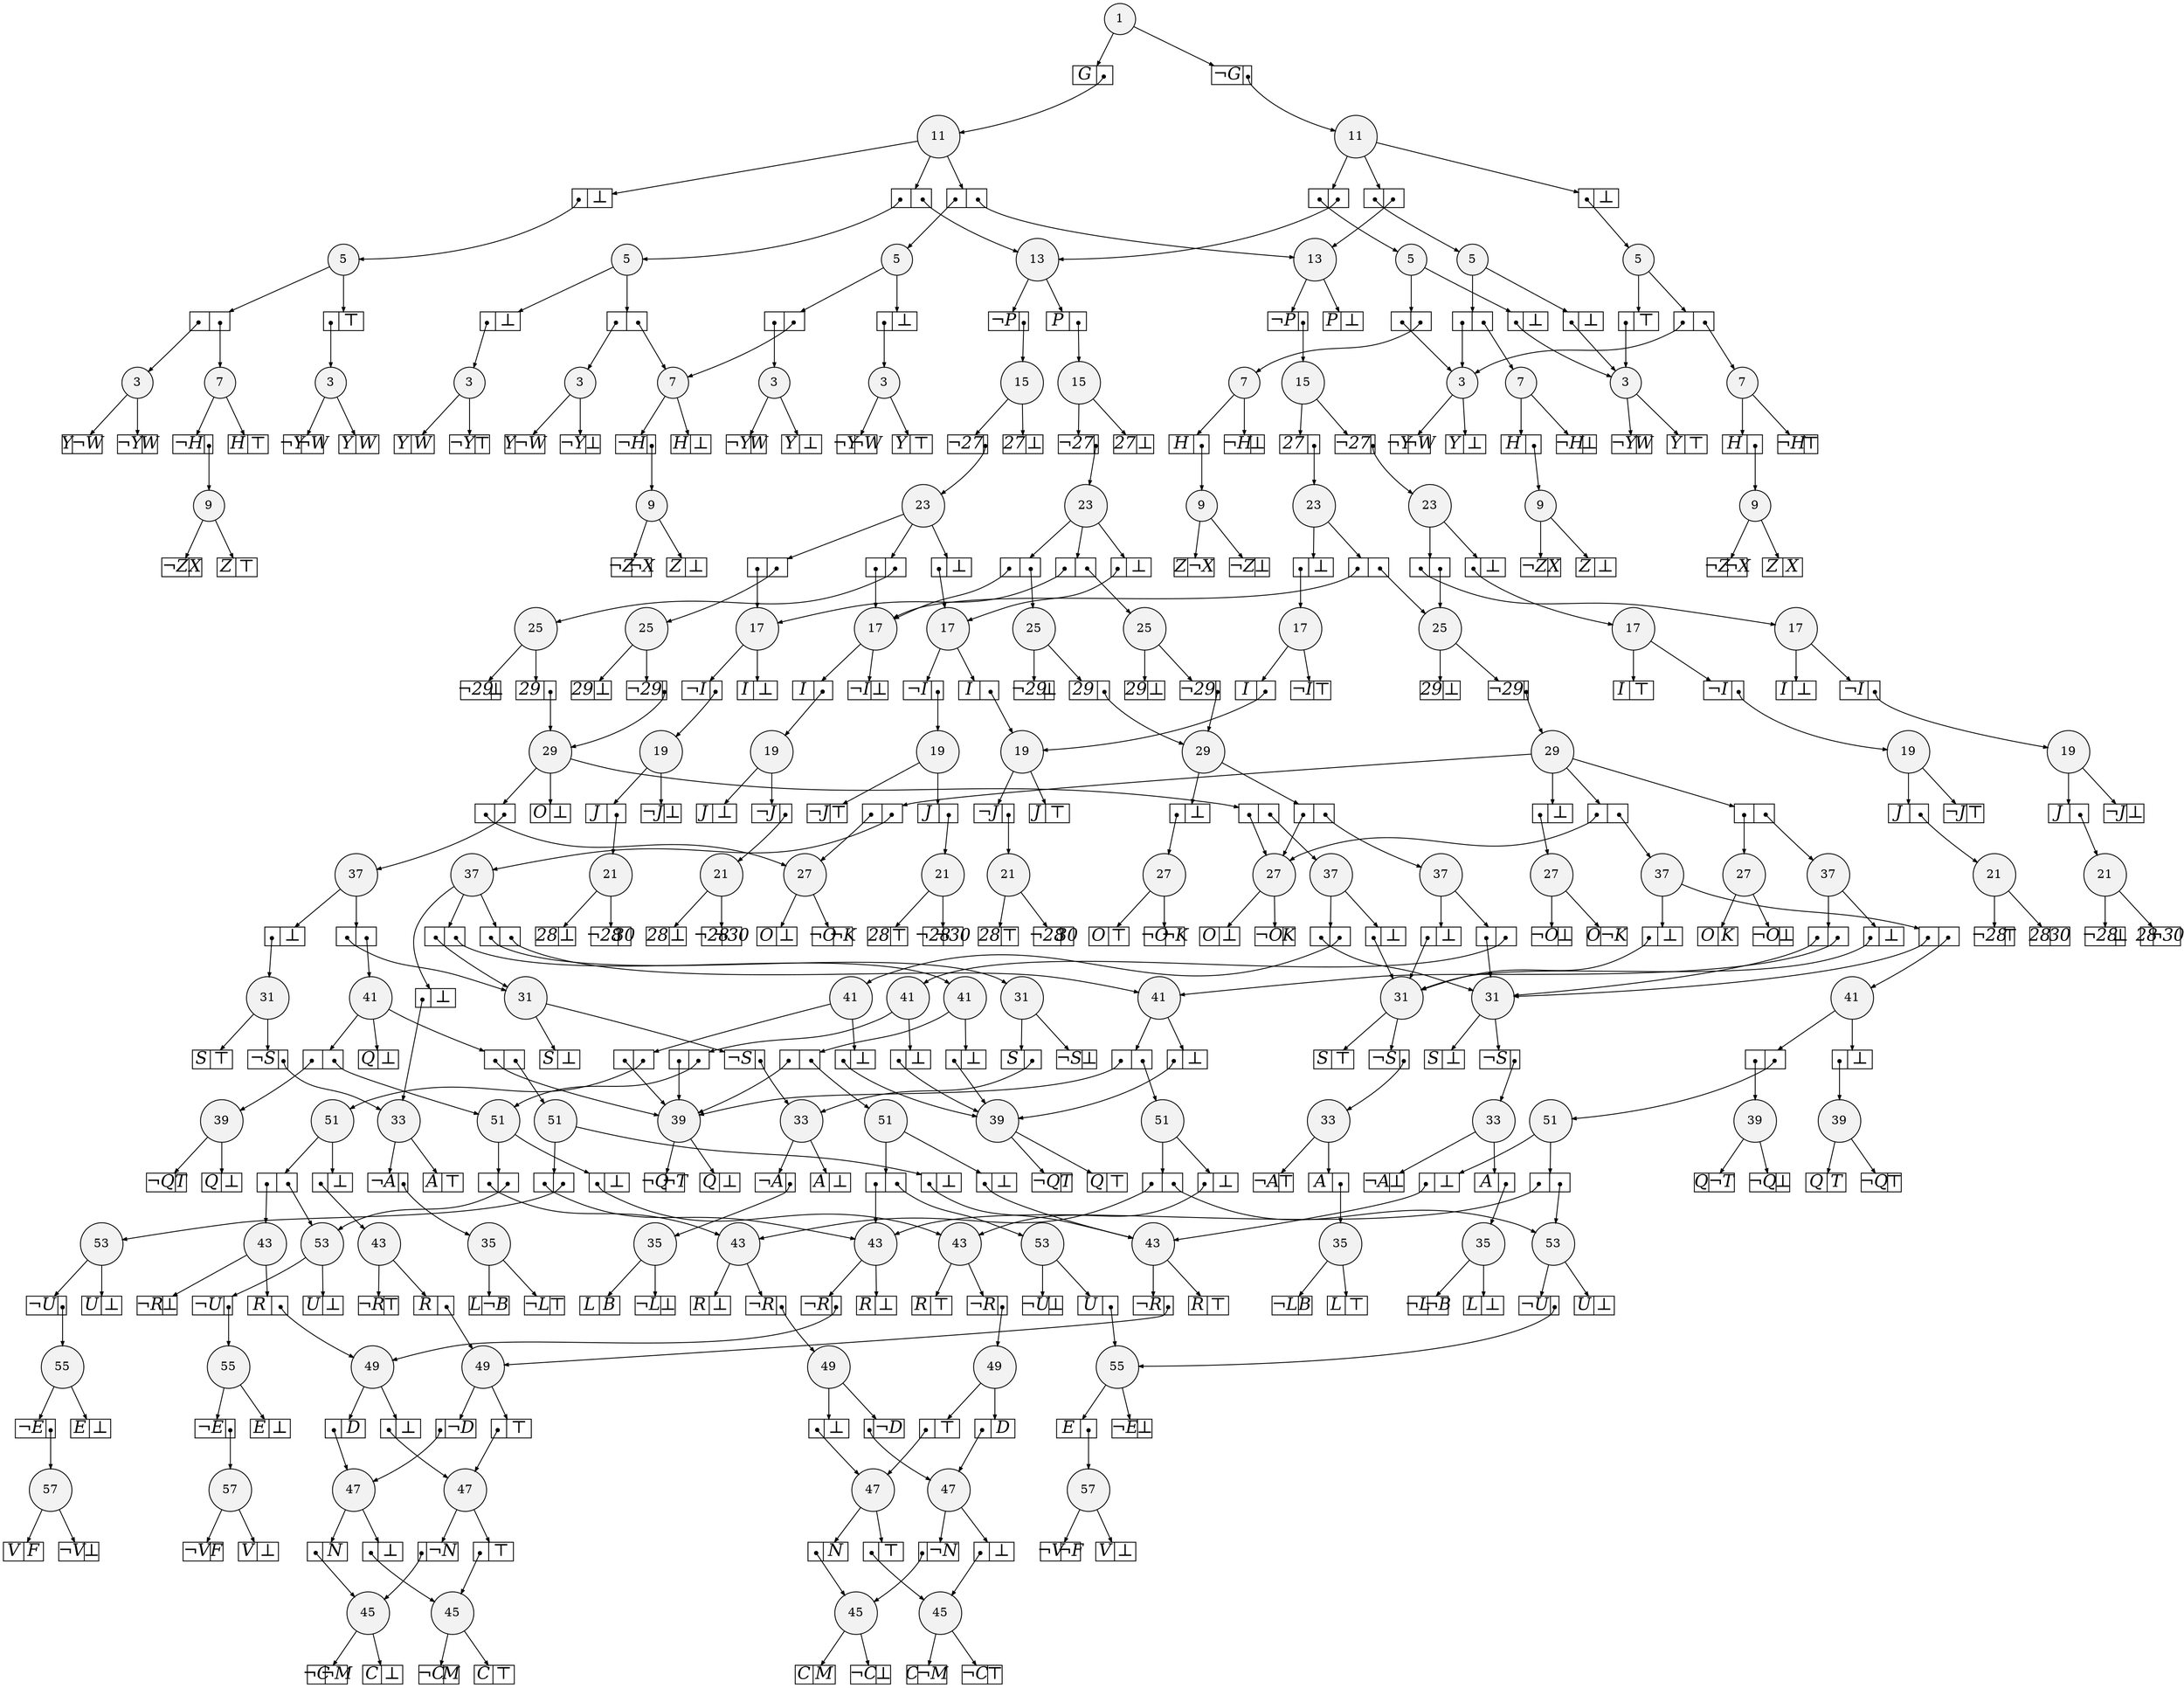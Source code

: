
digraph sdd {

overlap=false

{rank=same; n8639 n8637 n8638 }
{rank=same; n14102 n14104 n14103 }
{rank=same; n14162 n14164 n14161 n14163 }
{rank=same; n15630 n14985 n14980 n14977 n14983 n14982 }
{rank=same; n9383 n14888 n9385 n14889 }
{rank=same; n6859 n6860 n6861 n6862 }
{rank=same; n3421 n3424 n3422 n6252 }
{rank=same; n15628 n15629 n14914 n14915 n14916 n14917 }
{rank=same; n15631 n15065 n15061 n15063 n15062 n15058 }
{rank=same; n14342 n14981 n14343 n14345 n14984 }
{rank=same; n15632 n15135 n15136 n15132 n15131 n15129 }
{rank=same; n13216 n15054 n13215 n15059 }
{rank=same; n13248 n15055 n13249 n15060 }
{rank=same; n14465 n15056 n14467 n15134 n14468 }
{rank=same; n15633 n15204 n15202 }
{rank=same; n11049 n11048 n13397 n12200 n15130 }
{rank=same; n15635 n15634 n15567 n15437 n15438 }
{rank=same; n15655 n15582 n15605 n15493 }
{rank=same; n15520 n10294 n15579 n14681 n15497 n15548 }
{rank=same; n15521 n13907 n15580 n14682 n15513 n15549 }
{rank=same; n15522 n15363 n15581 n15514 n15604 n15492 }
{rank=same; n15656 n15583 n15606 }
{rank=same; n15657 n15607 }
{rank=same; n15724 n15706 }
{rank=same; n9990 n9992 n15678 n15664 n15703 }
{rank=same; n12369 n12422 n15679 n15671 n15704 }
{rank=same; n15654 n15647 n15723 n15680 n15672 n15705 }
{rank=same; n15649 n15653 n15645 n15646 n15721 n15722 n9918 n9920 }
{rank=same; n15725 }

n8639 [label= "57",style=filled,fillcolor=gray95,shape=circle,height=.25,width=.25]; 
n8639e0
      [label= "<L>&not;V|<R>F",
      shape=record,
      fontsize=20,
      fontname="Times-Italic",
      fillcolor=white,
      style=filled,
      fixedsize=true,
      height=.30, 
      width=.65];

n8639->n8639e0 [arrowsize=.50];
n8639e1
      [label= "<L>V|<R>&#8869;",
      shape=record,
      fontsize=20,
      fontname="Times-Italic",
      fillcolor=white,
      style=filled,
      fixedsize=true,
      height=.30, 
      width=.65];

n8639->n8639e1 [arrowsize=.50];
n8637 [label= "57",style=filled,fillcolor=gray95,shape=circle,height=.25,width=.25]; 
n8637e0
      [label= "<L>V|<R>F",
      shape=record,
      fontsize=20,
      fontname="Times-Italic",
      fillcolor=white,
      style=filled,
      fixedsize=true,
      height=.30, 
      width=.65];

n8637->n8637e0 [arrowsize=.50];
n8637e1
      [label= "<L>&not;V|<R>&#8869;",
      shape=record,
      fontsize=20,
      fontname="Times-Italic",
      fillcolor=white,
      style=filled,
      fixedsize=true,
      height=.30, 
      width=.65];

n8637->n8637e1 [arrowsize=.50];
n8638 [label= "57",style=filled,fillcolor=gray95,shape=circle,height=.25,width=.25]; 
n8638e0
      [label= "<L>&not;V|<R>&not;F",
      shape=record,
      fontsize=20,
      fontname="Times-Italic",
      fillcolor=white,
      style=filled,
      fixedsize=true,
      height=.30, 
      width=.65];

n8638->n8638e0 [arrowsize=.50];
n8638e1
      [label= "<L>V|<R>&#8869;",
      shape=record,
      fontsize=20,
      fontname="Times-Italic",
      fillcolor=white,
      style=filled,
      fixedsize=true,
      height=.30, 
      width=.65];

n8638->n8638e1 [arrowsize=.50];
n14102 [label= "55",style=filled,fillcolor=gray95,shape=circle,height=.25,width=.25]; 
n14102e0
      [label= "<L>&not;E|<R>",
      shape=record,
      fontsize=20,
      fontname="Times-Italic",
      fillcolor=white,
      style=filled,
      fixedsize=true,
      height=.30, 
      width=.65];

n14102->n14102e0 [arrowsize=.50];
n14102e0:R:c->n8639 [arrowsize=.50,tailclip=false,arrowtail=dot,dir=both];
n14102e1
      [label= "<L>E|<R>&#8869;",
      shape=record,
      fontsize=20,
      fontname="Times-Italic",
      fillcolor=white,
      style=filled,
      fixedsize=true,
      height=.30, 
      width=.65];

n14102->n14102e1 [arrowsize=.50];
n14104 [label= "55",style=filled,fillcolor=gray95,shape=circle,height=.25,width=.25]; 
n14104e0
      [label= "<L>&not;E|<R>",
      shape=record,
      fontsize=20,
      fontname="Times-Italic",
      fillcolor=white,
      style=filled,
      fixedsize=true,
      height=.30, 
      width=.65];

n14104->n14104e0 [arrowsize=.50];
n14104e0:R:c->n8637 [arrowsize=.50,tailclip=false,arrowtail=dot,dir=both];
n14104e1
      [label= "<L>E|<R>&#8869;",
      shape=record,
      fontsize=20,
      fontname="Times-Italic",
      fillcolor=white,
      style=filled,
      fixedsize=true,
      height=.30, 
      width=.65];

n14104->n14104e1 [arrowsize=.50];
n14103 [label= "55",style=filled,fillcolor=gray95,shape=circle,height=.25,width=.25]; 
n14103e0
      [label= "<L>E|<R>",
      shape=record,
      fontsize=20,
      fontname="Times-Italic",
      fillcolor=white,
      style=filled,
      fixedsize=true,
      height=.30, 
      width=.65];

n14103->n14103e0 [arrowsize=.50];
n14103e0:R:c->n8638 [arrowsize=.50,tailclip=false,arrowtail=dot,dir=both];
n14103e1
      [label= "<L>&not;E|<R>&#8869;",
      shape=record,
      fontsize=20,
      fontname="Times-Italic",
      fillcolor=white,
      style=filled,
      fixedsize=true,
      height=.30, 
      width=.65];

n14103->n14103e1 [arrowsize=.50];
n14162 [label= "53",style=filled,fillcolor=gray95,shape=circle,height=.25,width=.25]; 
n14162e0
      [label= "<L>&not;U|<R>",
      shape=record,
      fontsize=20,
      fontname="Times-Italic",
      fillcolor=white,
      style=filled,
      fixedsize=true,
      height=.30, 
      width=.65];

n14162->n14162e0 [arrowsize=.50];
n14162e0:R:c->n14102 [arrowsize=.50,tailclip=false,arrowtail=dot,dir=both];
n14162e1
      [label= "<L>U|<R>&#8869;",
      shape=record,
      fontsize=20,
      fontname="Times-Italic",
      fillcolor=white,
      style=filled,
      fixedsize=true,
      height=.30, 
      width=.65];

n14162->n14162e1 [arrowsize=.50];
n14164 [label= "53",style=filled,fillcolor=gray95,shape=circle,height=.25,width=.25]; 
n14164e0
      [label= "<L>&not;U|<R>",
      shape=record,
      fontsize=20,
      fontname="Times-Italic",
      fillcolor=white,
      style=filled,
      fixedsize=true,
      height=.30, 
      width=.65];

n14164->n14164e0 [arrowsize=.50];
n14164e0:R:c->n14104 [arrowsize=.50,tailclip=false,arrowtail=dot,dir=both];
n14164e1
      [label= "<L>U|<R>&#8869;",
      shape=record,
      fontsize=20,
      fontname="Times-Italic",
      fillcolor=white,
      style=filled,
      fixedsize=true,
      height=.30, 
      width=.65];

n14164->n14164e1 [arrowsize=.50];
n14161 [label= "53",style=filled,fillcolor=gray95,shape=circle,height=.25,width=.25]; 
n14161e0
      [label= "<L>&not;U|<R>",
      shape=record,
      fontsize=20,
      fontname="Times-Italic",
      fillcolor=white,
      style=filled,
      fixedsize=true,
      height=.30, 
      width=.65];

n14161->n14161e0 [arrowsize=.50];
n14161e0:R:c->n14103 [arrowsize=.50,tailclip=false,arrowtail=dot,dir=both];
n14161e1
      [label= "<L>U|<R>&#8869;",
      shape=record,
      fontsize=20,
      fontname="Times-Italic",
      fillcolor=white,
      style=filled,
      fixedsize=true,
      height=.30, 
      width=.65];

n14161->n14161e1 [arrowsize=.50];
n14163 [label= "53",style=filled,fillcolor=gray95,shape=circle,height=.25,width=.25]; 
n14163e0
      [label= "<L>U|<R>",
      shape=record,
      fontsize=20,
      fontname="Times-Italic",
      fillcolor=white,
      style=filled,
      fixedsize=true,
      height=.30, 
      width=.65];

n14163->n14163e0 [arrowsize=.50];
n14163e0:R:c->n14103 [arrowsize=.50,tailclip=false,arrowtail=dot,dir=both];
n14163e1
      [label= "<L>&not;U|<R>&#8869;",
      shape=record,
      fontsize=20,
      fontname="Times-Italic",
      fillcolor=white,
      style=filled,
      fixedsize=true,
      height=.30, 
      width=.65];

n14163->n14163e1 [arrowsize=.50];
n15630 [label= "51",style=filled,fillcolor=gray95,shape=circle,height=.25,width=.25]; 
n15630e0
      [label= "<L>|<R>",
      shape=record,
      fontsize=20,
      fontname="Times-Italic",
      fillcolor=white,
      style=filled,
      fixedsize=true,
      height=.30, 
      width=.65];

n15630->n15630e0 [arrowsize=.50];
n15630e0:L:c->n15628 [arrowsize=.50,tailclip=false,arrowtail=dot,dir=both];
n15630e0:R:c->n14162 [arrowsize=.50,tailclip=false,arrowtail=dot,dir=both];
n15630e1
      [label= "<L>|<R>&#8869;",
      shape=record,
      fontsize=20,
      fontname="Times-Italic",
      fillcolor=white,
      style=filled,
      fixedsize=true,
      height=.30, 
      width=.65];

n15630->n15630e1 [arrowsize=.50];
n15630e1:L:c->n15629 [arrowsize=.50,tailclip=false,arrowtail=dot,dir=both];
n14985 [label= "51",style=filled,fillcolor=gray95,shape=circle,height=.25,width=.25]; 
n14985e0
      [label= "<L>|<R>",
      shape=record,
      fontsize=20,
      fontname="Times-Italic",
      fillcolor=white,
      style=filled,
      fixedsize=true,
      height=.30, 
      width=.65];

n14985->n14985e0 [arrowsize=.50];
n14985e0:L:c->n14914 [arrowsize=.50,tailclip=false,arrowtail=dot,dir=both];
n14985e0:R:c->n14164 [arrowsize=.50,tailclip=false,arrowtail=dot,dir=both];
n14985e1
      [label= "<L>|<R>&#8869;",
      shape=record,
      fontsize=20,
      fontname="Times-Italic",
      fillcolor=white,
      style=filled,
      fixedsize=true,
      height=.30, 
      width=.65];

n14985->n14985e1 [arrowsize=.50];
n14985e1:L:c->n14915 [arrowsize=.50,tailclip=false,arrowtail=dot,dir=both];
n14980 [label= "51",style=filled,fillcolor=gray95,shape=circle,height=.25,width=.25]; 
n14980e0
      [label= "<L>|<R>",
      shape=record,
      fontsize=20,
      fontname="Times-Italic",
      fillcolor=white,
      style=filled,
      fixedsize=true,
      height=.30, 
      width=.65];

n14980->n14980e0 [arrowsize=.50];
n14980e0:L:c->n14916 [arrowsize=.50,tailclip=false,arrowtail=dot,dir=both];
n14980e0:R:c->n14162 [arrowsize=.50,tailclip=false,arrowtail=dot,dir=both];
n14980e1
      [label= "<L>|<R>&#8869;",
      shape=record,
      fontsize=20,
      fontname="Times-Italic",
      fillcolor=white,
      style=filled,
      fixedsize=true,
      height=.30, 
      width=.65];

n14980->n14980e1 [arrowsize=.50];
n14980e1:L:c->n14917 [arrowsize=.50,tailclip=false,arrowtail=dot,dir=both];
n14977 [label= "51",style=filled,fillcolor=gray95,shape=circle,height=.25,width=.25]; 
n14977e0
      [label= "<L>|<R>",
      shape=record,
      fontsize=20,
      fontname="Times-Italic",
      fillcolor=white,
      style=filled,
      fixedsize=true,
      height=.30, 
      width=.65];

n14977->n14977e0 [arrowsize=.50];
n14977e0:L:c->n14914 [arrowsize=.50,tailclip=false,arrowtail=dot,dir=both];
n14977e0:R:c->n14161 [arrowsize=.50,tailclip=false,arrowtail=dot,dir=both];
n14977e1
      [label= "<L>|<R>&#8869;",
      shape=record,
      fontsize=20,
      fontname="Times-Italic",
      fillcolor=white,
      style=filled,
      fixedsize=true,
      height=.30, 
      width=.65];

n14977->n14977e1 [arrowsize=.50];
n14977e1:L:c->n14915 [arrowsize=.50,tailclip=false,arrowtail=dot,dir=both];
n14983 [label= "51",style=filled,fillcolor=gray95,shape=circle,height=.25,width=.25]; 
n14983e0
      [label= "<L>|<R>",
      shape=record,
      fontsize=20,
      fontname="Times-Italic",
      fillcolor=white,
      style=filled,
      fixedsize=true,
      height=.30, 
      width=.65];

n14983->n14983e0 [arrowsize=.50];
n14983e0:L:c->n14914 [arrowsize=.50,tailclip=false,arrowtail=dot,dir=both];
n14983e0:R:c->n14163 [arrowsize=.50,tailclip=false,arrowtail=dot,dir=both];
n14983e1
      [label= "<L>|<R>&#8869;",
      shape=record,
      fontsize=20,
      fontname="Times-Italic",
      fillcolor=white,
      style=filled,
      fixedsize=true,
      height=.30, 
      width=.65];

n14983->n14983e1 [arrowsize=.50];
n14983e1:L:c->n14915 [arrowsize=.50,tailclip=false,arrowtail=dot,dir=both];
n14982 [label= "51",style=filled,fillcolor=gray95,shape=circle,height=.25,width=.25]; 
n14982e0
      [label= "<L>|<R>",
      shape=record,
      fontsize=20,
      fontname="Times-Italic",
      fillcolor=white,
      style=filled,
      fixedsize=true,
      height=.30, 
      width=.65];

n14982->n14982e0 [arrowsize=.50];
n14982e0:L:c->n14916 [arrowsize=.50,tailclip=false,arrowtail=dot,dir=both];
n14982e0:R:c->n14161 [arrowsize=.50,tailclip=false,arrowtail=dot,dir=both];
n14982e1
      [label= "<L>|<R>&#8869;",
      shape=record,
      fontsize=20,
      fontname="Times-Italic",
      fillcolor=white,
      style=filled,
      fixedsize=true,
      height=.30, 
      width=.65];

n14982->n14982e1 [arrowsize=.50];
n14982e1:L:c->n14917 [arrowsize=.50,tailclip=false,arrowtail=dot,dir=both];
n9383 [label= "49",style=filled,fillcolor=gray95,shape=circle,height=.25,width=.25]; 
n9383e0
      [label= "<L>|<R>D",
      shape=record,
      fontsize=20,
      fontname="Times-Italic",
      fillcolor=white,
      style=filled,
      fixedsize=true,
      height=.30, 
      width=.65];

n9383->n9383e0 [arrowsize=.50];
n9383e0:L:c->n6859 [arrowsize=.50,tailclip=false,arrowtail=dot,dir=both];
n9383e1
      [label= "<L>|<R>&#8869;",
      shape=record,
      fontsize=20,
      fontname="Times-Italic",
      fillcolor=white,
      style=filled,
      fixedsize=true,
      height=.30, 
      width=.65];

n9383->n9383e1 [arrowsize=.50];
n9383e1:L:c->n6860 [arrowsize=.50,tailclip=false,arrowtail=dot,dir=both];
n14888 [label= "49",style=filled,fillcolor=gray95,shape=circle,height=.25,width=.25]; 
n14888e0
      [label= "<L>|<R>&not;D",
      shape=record,
      fontsize=20,
      fontname="Times-Italic",
      fillcolor=white,
      style=filled,
      fixedsize=true,
      height=.30, 
      width=.65];

n14888->n14888e0 [arrowsize=.50];
n14888e0:L:c->n6859 [arrowsize=.50,tailclip=false,arrowtail=dot,dir=both];
n14888e1
      [label= "<L>|<R>&#8868;",
      shape=record,
      fontsize=20,
      fontname="Times-Italic",
      fillcolor=white,
      style=filled,
      fixedsize=true,
      height=.30, 
      width=.65];

n14888->n14888e1 [arrowsize=.50];
n14888e1:L:c->n6860 [arrowsize=.50,tailclip=false,arrowtail=dot,dir=both];
n9385 [label= "49",style=filled,fillcolor=gray95,shape=circle,height=.25,width=.25]; 
n9385e0
      [label= "<L>|<R>&not;D",
      shape=record,
      fontsize=20,
      fontname="Times-Italic",
      fillcolor=white,
      style=filled,
      fixedsize=true,
      height=.30, 
      width=.65];

n9385->n9385e0 [arrowsize=.50];
n9385e0:L:c->n6861 [arrowsize=.50,tailclip=false,arrowtail=dot,dir=both];
n9385e1
      [label= "<L>|<R>&#8869;",
      shape=record,
      fontsize=20,
      fontname="Times-Italic",
      fillcolor=white,
      style=filled,
      fixedsize=true,
      height=.30, 
      width=.65];

n9385->n9385e1 [arrowsize=.50];
n9385e1:L:c->n6862 [arrowsize=.50,tailclip=false,arrowtail=dot,dir=both];
n14889 [label= "49",style=filled,fillcolor=gray95,shape=circle,height=.25,width=.25]; 
n14889e0
      [label= "<L>|<R>D",
      shape=record,
      fontsize=20,
      fontname="Times-Italic",
      fillcolor=white,
      style=filled,
      fixedsize=true,
      height=.30, 
      width=.65];

n14889->n14889e0 [arrowsize=.50];
n14889e0:L:c->n6861 [arrowsize=.50,tailclip=false,arrowtail=dot,dir=both];
n14889e1
      [label= "<L>|<R>&#8868;",
      shape=record,
      fontsize=20,
      fontname="Times-Italic",
      fillcolor=white,
      style=filled,
      fixedsize=true,
      height=.30, 
      width=.65];

n14889->n14889e1 [arrowsize=.50];
n14889e1:L:c->n6862 [arrowsize=.50,tailclip=false,arrowtail=dot,dir=both];
n6859 [label= "47",style=filled,fillcolor=gray95,shape=circle,height=.25,width=.25]; 
n6859e0
      [label= "<L>|<R>N",
      shape=record,
      fontsize=20,
      fontname="Times-Italic",
      fillcolor=white,
      style=filled,
      fixedsize=true,
      height=.30, 
      width=.65];

n6859->n6859e0 [arrowsize=.50];
n6859e0:L:c->n3421 [arrowsize=.50,tailclip=false,arrowtail=dot,dir=both];
n6859e1
      [label= "<L>|<R>&#8869;",
      shape=record,
      fontsize=20,
      fontname="Times-Italic",
      fillcolor=white,
      style=filled,
      fixedsize=true,
      height=.30, 
      width=.65];

n6859->n6859e1 [arrowsize=.50];
n6859e1:L:c->n3424 [arrowsize=.50,tailclip=false,arrowtail=dot,dir=both];
n6860 [label= "47",style=filled,fillcolor=gray95,shape=circle,height=.25,width=.25]; 
n6860e0
      [label= "<L>|<R>&not;N",
      shape=record,
      fontsize=20,
      fontname="Times-Italic",
      fillcolor=white,
      style=filled,
      fixedsize=true,
      height=.30, 
      width=.65];

n6860->n6860e0 [arrowsize=.50];
n6860e0:L:c->n3421 [arrowsize=.50,tailclip=false,arrowtail=dot,dir=both];
n6860e1
      [label= "<L>|<R>&#8868;",
      shape=record,
      fontsize=20,
      fontname="Times-Italic",
      fillcolor=white,
      style=filled,
      fixedsize=true,
      height=.30, 
      width=.65];

n6860->n6860e1 [arrowsize=.50];
n6860e1:L:c->n3424 [arrowsize=.50,tailclip=false,arrowtail=dot,dir=both];
n6861 [label= "47",style=filled,fillcolor=gray95,shape=circle,height=.25,width=.25]; 
n6861e0
      [label= "<L>|<R>&not;N",
      shape=record,
      fontsize=20,
      fontname="Times-Italic",
      fillcolor=white,
      style=filled,
      fixedsize=true,
      height=.30, 
      width=.65];

n6861->n6861e0 [arrowsize=.50];
n6861e0:L:c->n3422 [arrowsize=.50,tailclip=false,arrowtail=dot,dir=both];
n6861e1
      [label= "<L>|<R>&#8869;",
      shape=record,
      fontsize=20,
      fontname="Times-Italic",
      fillcolor=white,
      style=filled,
      fixedsize=true,
      height=.30, 
      width=.65];

n6861->n6861e1 [arrowsize=.50];
n6861e1:L:c->n6252 [arrowsize=.50,tailclip=false,arrowtail=dot,dir=both];
n6862 [label= "47",style=filled,fillcolor=gray95,shape=circle,height=.25,width=.25]; 
n6862e0
      [label= "<L>|<R>N",
      shape=record,
      fontsize=20,
      fontname="Times-Italic",
      fillcolor=white,
      style=filled,
      fixedsize=true,
      height=.30, 
      width=.65];

n6862->n6862e0 [arrowsize=.50];
n6862e0:L:c->n3422 [arrowsize=.50,tailclip=false,arrowtail=dot,dir=both];
n6862e1
      [label= "<L>|<R>&#8868;",
      shape=record,
      fontsize=20,
      fontname="Times-Italic",
      fillcolor=white,
      style=filled,
      fixedsize=true,
      height=.30, 
      width=.65];

n6862->n6862e1 [arrowsize=.50];
n6862e1:L:c->n6252 [arrowsize=.50,tailclip=false,arrowtail=dot,dir=both];
n3421 [label= "45",style=filled,fillcolor=gray95,shape=circle,height=.25,width=.25]; 
n3421e0
      [label= "<L>&not;C|<R>&not;M",
      shape=record,
      fontsize=20,
      fontname="Times-Italic",
      fillcolor=white,
      style=filled,
      fixedsize=true,
      height=.30, 
      width=.65];

n3421->n3421e0 [arrowsize=.50];
n3421e1
      [label= "<L>C|<R>&#8869;",
      shape=record,
      fontsize=20,
      fontname="Times-Italic",
      fillcolor=white,
      style=filled,
      fixedsize=true,
      height=.30, 
      width=.65];

n3421->n3421e1 [arrowsize=.50];
n3424 [label= "45",style=filled,fillcolor=gray95,shape=circle,height=.25,width=.25]; 
n3424e0
      [label= "<L>&not;C|<R>M",
      shape=record,
      fontsize=20,
      fontname="Times-Italic",
      fillcolor=white,
      style=filled,
      fixedsize=true,
      height=.30, 
      width=.65];

n3424->n3424e0 [arrowsize=.50];
n3424e1
      [label= "<L>C|<R>&#8868;",
      shape=record,
      fontsize=20,
      fontname="Times-Italic",
      fillcolor=white,
      style=filled,
      fixedsize=true,
      height=.30, 
      width=.65];

n3424->n3424e1 [arrowsize=.50];
n3422 [label= "45",style=filled,fillcolor=gray95,shape=circle,height=.25,width=.25]; 
n3422e0
      [label= "<L>C|<R>M",
      shape=record,
      fontsize=20,
      fontname="Times-Italic",
      fillcolor=white,
      style=filled,
      fixedsize=true,
      height=.30, 
      width=.65];

n3422->n3422e0 [arrowsize=.50];
n3422e1
      [label= "<L>&not;C|<R>&#8869;",
      shape=record,
      fontsize=20,
      fontname="Times-Italic",
      fillcolor=white,
      style=filled,
      fixedsize=true,
      height=.30, 
      width=.65];

n3422->n3422e1 [arrowsize=.50];
n6252 [label= "45",style=filled,fillcolor=gray95,shape=circle,height=.25,width=.25]; 
n6252e0
      [label= "<L>C|<R>&not;M",
      shape=record,
      fontsize=20,
      fontname="Times-Italic",
      fillcolor=white,
      style=filled,
      fixedsize=true,
      height=.30, 
      width=.65];

n6252->n6252e0 [arrowsize=.50];
n6252e1
      [label= "<L>&not;C|<R>&#8868;",
      shape=record,
      fontsize=20,
      fontname="Times-Italic",
      fillcolor=white,
      style=filled,
      fixedsize=true,
      height=.30, 
      width=.65];

n6252->n6252e1 [arrowsize=.50];
n15628 [label= "43",style=filled,fillcolor=gray95,shape=circle,height=.25,width=.25]; 
n15628e0
      [label= "<L>R|<R>",
      shape=record,
      fontsize=20,
      fontname="Times-Italic",
      fillcolor=white,
      style=filled,
      fixedsize=true,
      height=.30, 
      width=.65];

n15628->n15628e0 [arrowsize=.50];
n15628e0:R:c->n9383 [arrowsize=.50,tailclip=false,arrowtail=dot,dir=both];
n15628e1
      [label= "<L>&not;R|<R>&#8869;",
      shape=record,
      fontsize=20,
      fontname="Times-Italic",
      fillcolor=white,
      style=filled,
      fixedsize=true,
      height=.30, 
      width=.65];

n15628->n15628e1 [arrowsize=.50];
n15629 [label= "43",style=filled,fillcolor=gray95,shape=circle,height=.25,width=.25]; 
n15629e0
      [label= "<L>R|<R>",
      shape=record,
      fontsize=20,
      fontname="Times-Italic",
      fillcolor=white,
      style=filled,
      fixedsize=true,
      height=.30, 
      width=.65];

n15629->n15629e0 [arrowsize=.50];
n15629e0:R:c->n14888 [arrowsize=.50,tailclip=false,arrowtail=dot,dir=both];
n15629e1
      [label= "<L>&not;R|<R>&#8868;",
      shape=record,
      fontsize=20,
      fontname="Times-Italic",
      fillcolor=white,
      style=filled,
      fixedsize=true,
      height=.30, 
      width=.65];

n15629->n15629e1 [arrowsize=.50];
n14914 [label= "43",style=filled,fillcolor=gray95,shape=circle,height=.25,width=.25]; 
n14914e0
      [label= "<L>&not;R|<R>",
      shape=record,
      fontsize=20,
      fontname="Times-Italic",
      fillcolor=white,
      style=filled,
      fixedsize=true,
      height=.30, 
      width=.65];

n14914->n14914e0 [arrowsize=.50];
n14914e0:R:c->n9383 [arrowsize=.50,tailclip=false,arrowtail=dot,dir=both];
n14914e1
      [label= "<L>R|<R>&#8869;",
      shape=record,
      fontsize=20,
      fontname="Times-Italic",
      fillcolor=white,
      style=filled,
      fixedsize=true,
      height=.30, 
      width=.65];

n14914->n14914e1 [arrowsize=.50];
n14915 [label= "43",style=filled,fillcolor=gray95,shape=circle,height=.25,width=.25]; 
n14915e0
      [label= "<L>&not;R|<R>",
      shape=record,
      fontsize=20,
      fontname="Times-Italic",
      fillcolor=white,
      style=filled,
      fixedsize=true,
      height=.30, 
      width=.65];

n14915->n14915e0 [arrowsize=.50];
n14915e0:R:c->n14888 [arrowsize=.50,tailclip=false,arrowtail=dot,dir=both];
n14915e1
      [label= "<L>R|<R>&#8868;",
      shape=record,
      fontsize=20,
      fontname="Times-Italic",
      fillcolor=white,
      style=filled,
      fixedsize=true,
      height=.30, 
      width=.65];

n14915->n14915e1 [arrowsize=.50];
n14916 [label= "43",style=filled,fillcolor=gray95,shape=circle,height=.25,width=.25]; 
n14916e0
      [label= "<L>&not;R|<R>",
      shape=record,
      fontsize=20,
      fontname="Times-Italic",
      fillcolor=white,
      style=filled,
      fixedsize=true,
      height=.30, 
      width=.65];

n14916->n14916e0 [arrowsize=.50];
n14916e0:R:c->n9385 [arrowsize=.50,tailclip=false,arrowtail=dot,dir=both];
n14916e1
      [label= "<L>R|<R>&#8869;",
      shape=record,
      fontsize=20,
      fontname="Times-Italic",
      fillcolor=white,
      style=filled,
      fixedsize=true,
      height=.30, 
      width=.65];

n14916->n14916e1 [arrowsize=.50];
n14917 [label= "43",style=filled,fillcolor=gray95,shape=circle,height=.25,width=.25]; 
n14917e0
      [label= "<L>&not;R|<R>",
      shape=record,
      fontsize=20,
      fontname="Times-Italic",
      fillcolor=white,
      style=filled,
      fixedsize=true,
      height=.30, 
      width=.65];

n14917->n14917e0 [arrowsize=.50];
n14917e0:R:c->n14889 [arrowsize=.50,tailclip=false,arrowtail=dot,dir=both];
n14917e1
      [label= "<L>R|<R>&#8868;",
      shape=record,
      fontsize=20,
      fontname="Times-Italic",
      fillcolor=white,
      style=filled,
      fixedsize=true,
      height=.30, 
      width=.65];

n14917->n14917e1 [arrowsize=.50];
n15631 [label= "41",style=filled,fillcolor=gray95,shape=circle,height=.25,width=.25]; 
n15631e0
      [label= "<L>|<R>",
      shape=record,
      fontsize=20,
      fontname="Times-Italic",
      fillcolor=white,
      style=filled,
      fixedsize=true,
      height=.30, 
      width=.65];

n15631->n15631e0 [arrowsize=.50];
n15631e0:L:c->n14342 [arrowsize=.50,tailclip=false,arrowtail=dot,dir=both];
n15631e0:R:c->n15630 [arrowsize=.50,tailclip=false,arrowtail=dot,dir=both];
n15631e1
      [label= "<L>|<R>&#8869;",
      shape=record,
      fontsize=20,
      fontname="Times-Italic",
      fillcolor=white,
      style=filled,
      fixedsize=true,
      height=.30, 
      width=.65];

n15631->n15631e1 [arrowsize=.50];
n15631e1:L:c->n14981 [arrowsize=.50,tailclip=false,arrowtail=dot,dir=both];
n15065 [label= "41",style=filled,fillcolor=gray95,shape=circle,height=.25,width=.25]; 
n15065e0
      [label= "<L>|<R>",
      shape=record,
      fontsize=20,
      fontname="Times-Italic",
      fillcolor=white,
      style=filled,
      fixedsize=true,
      height=.30, 
      width=.65];

n15065->n15065e0 [arrowsize=.50];
n15065e0:L:c->n14342 [arrowsize=.50,tailclip=false,arrowtail=dot,dir=both];
n15065e0:R:c->n14985 [arrowsize=.50,tailclip=false,arrowtail=dot,dir=both];
n15065e1
      [label= "<L>|<R>",
      shape=record,
      fontsize=20,
      fontname="Times-Italic",
      fillcolor=white,
      style=filled,
      fixedsize=true,
      height=.30, 
      width=.65];

n15065->n15065e1 [arrowsize=.50];
n15065e1:L:c->n14343 [arrowsize=.50,tailclip=false,arrowtail=dot,dir=both];
n15065e1:R:c->n14980 [arrowsize=.50,tailclip=false,arrowtail=dot,dir=both];
n15065e2
      [label= "<L>Q|<R>&#8869;",
      shape=record,
      fontsize=20,
      fontname="Times-Italic",
      fillcolor=white,
      style=filled,
      fixedsize=true,
      height=.30, 
      width=.65];

n15065->n15065e2 [arrowsize=.50];
n15061 [label= "41",style=filled,fillcolor=gray95,shape=circle,height=.25,width=.25]; 
n15061e0
      [label= "<L>|<R>",
      shape=record,
      fontsize=20,
      fontname="Times-Italic",
      fillcolor=white,
      style=filled,
      fixedsize=true,
      height=.30, 
      width=.65];

n15061->n15061e0 [arrowsize=.50];
n15061e0:L:c->n14342 [arrowsize=.50,tailclip=false,arrowtail=dot,dir=both];
n15061e0:R:c->n14980 [arrowsize=.50,tailclip=false,arrowtail=dot,dir=both];
n15061e1
      [label= "<L>|<R>&#8869;",
      shape=record,
      fontsize=20,
      fontname="Times-Italic",
      fillcolor=white,
      style=filled,
      fixedsize=true,
      height=.30, 
      width=.65];

n15061->n15061e1 [arrowsize=.50];
n15061e1:L:c->n14981 [arrowsize=.50,tailclip=false,arrowtail=dot,dir=both];
n15063 [label= "41",style=filled,fillcolor=gray95,shape=circle,height=.25,width=.25]; 
n15063e0
      [label= "<L>|<R>",
      shape=record,
      fontsize=20,
      fontname="Times-Italic",
      fillcolor=white,
      style=filled,
      fixedsize=true,
      height=.30, 
      width=.65];

n15063->n15063e0 [arrowsize=.50];
n15063e0:L:c->n14345 [arrowsize=.50,tailclip=false,arrowtail=dot,dir=both];
n15063e0:R:c->n14977 [arrowsize=.50,tailclip=false,arrowtail=dot,dir=both];
n15063e1
      [label= "<L>|<R>&#8869;",
      shape=record,
      fontsize=20,
      fontname="Times-Italic",
      fillcolor=white,
      style=filled,
      fixedsize=true,
      height=.30, 
      width=.65];

n15063->n15063e1 [arrowsize=.50];
n15063e1:L:c->n14984 [arrowsize=.50,tailclip=false,arrowtail=dot,dir=both];
n15062 [label= "41",style=filled,fillcolor=gray95,shape=circle,height=.25,width=.25]; 
n15062e0
      [label= "<L>|<R>",
      shape=record,
      fontsize=20,
      fontname="Times-Italic",
      fillcolor=white,
      style=filled,
      fixedsize=true,
      height=.30, 
      width=.65];

n15062->n15062e0 [arrowsize=.50];
n15062e0:L:c->n14342 [arrowsize=.50,tailclip=false,arrowtail=dot,dir=both];
n15062e0:R:c->n14983 [arrowsize=.50,tailclip=false,arrowtail=dot,dir=both];
n15062e1
      [label= "<L>|<R>&#8869;",
      shape=record,
      fontsize=20,
      fontname="Times-Italic",
      fillcolor=white,
      style=filled,
      fixedsize=true,
      height=.30, 
      width=.65];

n15062->n15062e1 [arrowsize=.50];
n15062e1:L:c->n14981 [arrowsize=.50,tailclip=false,arrowtail=dot,dir=both];
n15058 [label= "41",style=filled,fillcolor=gray95,shape=circle,height=.25,width=.25]; 
n15058e0
      [label= "<L>|<R>",
      shape=record,
      fontsize=20,
      fontname="Times-Italic",
      fillcolor=white,
      style=filled,
      fixedsize=true,
      height=.30, 
      width=.65];

n15058->n15058e0 [arrowsize=.50];
n15058e0:L:c->n14342 [arrowsize=.50,tailclip=false,arrowtail=dot,dir=both];
n15058e0:R:c->n14982 [arrowsize=.50,tailclip=false,arrowtail=dot,dir=both];
n15058e1
      [label= "<L>|<R>&#8869;",
      shape=record,
      fontsize=20,
      fontname="Times-Italic",
      fillcolor=white,
      style=filled,
      fixedsize=true,
      height=.30, 
      width=.65];

n15058->n15058e1 [arrowsize=.50];
n15058e1:L:c->n14981 [arrowsize=.50,tailclip=false,arrowtail=dot,dir=both];
n14342 [label= "39",style=filled,fillcolor=gray95,shape=circle,height=.25,width=.25]; 
n14342e0
      [label= "<L>&not;Q|<R>&not;T",
      shape=record,
      fontsize=20,
      fontname="Times-Italic",
      fillcolor=white,
      style=filled,
      fixedsize=true,
      height=.30, 
      width=.65];

n14342->n14342e0 [arrowsize=.50];
n14342e1
      [label= "<L>Q|<R>&#8869;",
      shape=record,
      fontsize=20,
      fontname="Times-Italic",
      fillcolor=white,
      style=filled,
      fixedsize=true,
      height=.30, 
      width=.65];

n14342->n14342e1 [arrowsize=.50];
n14981 [label= "39",style=filled,fillcolor=gray95,shape=circle,height=.25,width=.25]; 
n14981e0
      [label= "<L>&not;Q|<R>T",
      shape=record,
      fontsize=20,
      fontname="Times-Italic",
      fillcolor=white,
      style=filled,
      fixedsize=true,
      height=.30, 
      width=.65];

n14981->n14981e0 [arrowsize=.50];
n14981e1
      [label= "<L>Q|<R>&#8868;",
      shape=record,
      fontsize=20,
      fontname="Times-Italic",
      fillcolor=white,
      style=filled,
      fixedsize=true,
      height=.30, 
      width=.65];

n14981->n14981e1 [arrowsize=.50];
n14343 [label= "39",style=filled,fillcolor=gray95,shape=circle,height=.25,width=.25]; 
n14343e0
      [label= "<L>&not;Q|<R>T",
      shape=record,
      fontsize=20,
      fontname="Times-Italic",
      fillcolor=white,
      style=filled,
      fixedsize=true,
      height=.30, 
      width=.65];

n14343->n14343e0 [arrowsize=.50];
n14343e1
      [label= "<L>Q|<R>&#8869;",
      shape=record,
      fontsize=20,
      fontname="Times-Italic",
      fillcolor=white,
      style=filled,
      fixedsize=true,
      height=.30, 
      width=.65];

n14343->n14343e1 [arrowsize=.50];
n14345 [label= "39",style=filled,fillcolor=gray95,shape=circle,height=.25,width=.25]; 
n14345e0
      [label= "<L>Q|<R>&not;T",
      shape=record,
      fontsize=20,
      fontname="Times-Italic",
      fillcolor=white,
      style=filled,
      fixedsize=true,
      height=.30, 
      width=.65];

n14345->n14345e0 [arrowsize=.50];
n14345e1
      [label= "<L>&not;Q|<R>&#8869;",
      shape=record,
      fontsize=20,
      fontname="Times-Italic",
      fillcolor=white,
      style=filled,
      fixedsize=true,
      height=.30, 
      width=.65];

n14345->n14345e1 [arrowsize=.50];
n14984 [label= "39",style=filled,fillcolor=gray95,shape=circle,height=.25,width=.25]; 
n14984e0
      [label= "<L>Q|<R>T",
      shape=record,
      fontsize=20,
      fontname="Times-Italic",
      fillcolor=white,
      style=filled,
      fixedsize=true,
      height=.30, 
      width=.65];

n14984->n14984e0 [arrowsize=.50];
n14984e1
      [label= "<L>&not;Q|<R>&#8868;",
      shape=record,
      fontsize=20,
      fontname="Times-Italic",
      fillcolor=white,
      style=filled,
      fixedsize=true,
      height=.30, 
      width=.65];

n14984->n14984e1 [arrowsize=.50];
n15632 [label= "37",style=filled,fillcolor=gray95,shape=circle,height=.25,width=.25]; 
n15632e0
      [label= "<L>|<R>",
      shape=record,
      fontsize=20,
      fontname="Times-Italic",
      fillcolor=white,
      style=filled,
      fixedsize=true,
      height=.30, 
      width=.65];

n15632->n15632e0 [arrowsize=.50];
n15632e0:L:c->n14465 [arrowsize=.50,tailclip=false,arrowtail=dot,dir=both];
n15632e0:R:c->n15631 [arrowsize=.50,tailclip=false,arrowtail=dot,dir=both];
n15632e1
      [label= "<L>|<R>&#8869;",
      shape=record,
      fontsize=20,
      fontname="Times-Italic",
      fillcolor=white,
      style=filled,
      fixedsize=true,
      height=.30, 
      width=.65];

n15632->n15632e1 [arrowsize=.50];
n15632e1:L:c->n15056 [arrowsize=.50,tailclip=false,arrowtail=dot,dir=both];
n15135 [label= "37",style=filled,fillcolor=gray95,shape=circle,height=.25,width=.25]; 
n15135e0
      [label= "<L>|<R>",
      shape=record,
      fontsize=20,
      fontname="Times-Italic",
      fillcolor=white,
      style=filled,
      fixedsize=true,
      height=.30, 
      width=.65];

n15135->n15135e0 [arrowsize=.50];
n15135e0:L:c->n14467 [arrowsize=.50,tailclip=false,arrowtail=dot,dir=both];
n15135e0:R:c->n15065 [arrowsize=.50,tailclip=false,arrowtail=dot,dir=both];
n15135e1
      [label= "<L>|<R>&#8869;",
      shape=record,
      fontsize=20,
      fontname="Times-Italic",
      fillcolor=white,
      style=filled,
      fixedsize=true,
      height=.30, 
      width=.65];

n15135->n15135e1 [arrowsize=.50];
n15135e1:L:c->n15134 [arrowsize=.50,tailclip=false,arrowtail=dot,dir=both];
n15136 [label= "37",style=filled,fillcolor=gray95,shape=circle,height=.25,width=.25]; 
n15136e0
      [label= "<L>|<R>",
      shape=record,
      fontsize=20,
      fontname="Times-Italic",
      fillcolor=white,
      style=filled,
      fixedsize=true,
      height=.30, 
      width=.65];

n15136->n15136e0 [arrowsize=.50];
n15136e0:L:c->n14465 [arrowsize=.50,tailclip=false,arrowtail=dot,dir=both];
n15136e0:R:c->n15061 [arrowsize=.50,tailclip=false,arrowtail=dot,dir=both];
n15136e1
      [label= "<L>|<R>&#8869;",
      shape=record,
      fontsize=20,
      fontname="Times-Italic",
      fillcolor=white,
      style=filled,
      fixedsize=true,
      height=.30, 
      width=.65];

n15136->n15136e1 [arrowsize=.50];
n15136e1:L:c->n15056 [arrowsize=.50,tailclip=false,arrowtail=dot,dir=both];
n15132 [label= "37",style=filled,fillcolor=gray95,shape=circle,height=.25,width=.25]; 
n15132e0
      [label= "<L>|<R>",
      shape=record,
      fontsize=20,
      fontname="Times-Italic",
      fillcolor=white,
      style=filled,
      fixedsize=true,
      height=.30, 
      width=.65];

n15132->n15132e0 [arrowsize=.50];
n15132e0:L:c->n14465 [arrowsize=.50,tailclip=false,arrowtail=dot,dir=both];
n15132e0:R:c->n15063 [arrowsize=.50,tailclip=false,arrowtail=dot,dir=both];
n15132e1
      [label= "<L>|<R>&#8869;",
      shape=record,
      fontsize=20,
      fontname="Times-Italic",
      fillcolor=white,
      style=filled,
      fixedsize=true,
      height=.30, 
      width=.65];

n15132->n15132e1 [arrowsize=.50];
n15132e1:L:c->n15056 [arrowsize=.50,tailclip=false,arrowtail=dot,dir=both];
n15131 [label= "37",style=filled,fillcolor=gray95,shape=circle,height=.25,width=.25]; 
n15131e0
      [label= "<L>|<R>",
      shape=record,
      fontsize=20,
      fontname="Times-Italic",
      fillcolor=white,
      style=filled,
      fixedsize=true,
      height=.30, 
      width=.65];

n15131->n15131e0 [arrowsize=.50];
n15131e0:L:c->n14467 [arrowsize=.50,tailclip=false,arrowtail=dot,dir=both];
n15131e0:R:c->n15062 [arrowsize=.50,tailclip=false,arrowtail=dot,dir=both];
n15131e1
      [label= "<L>|<R>",
      shape=record,
      fontsize=20,
      fontname="Times-Italic",
      fillcolor=white,
      style=filled,
      fixedsize=true,
      height=.30, 
      width=.65];

n15131->n15131e1 [arrowsize=.50];
n15131e1:L:c->n14468 [arrowsize=.50,tailclip=false,arrowtail=dot,dir=both];
n15131e1:R:c->n15058 [arrowsize=.50,tailclip=false,arrowtail=dot,dir=both];
n15131e2
      [label= "<L>|<R>&#8869;",
      shape=record,
      fontsize=20,
      fontname="Times-Italic",
      fillcolor=white,
      style=filled,
      fixedsize=true,
      height=.30, 
      width=.65];

n15131->n15131e2 [arrowsize=.50];
n15131e2:L:c->n15060 [arrowsize=.50,tailclip=false,arrowtail=dot,dir=both];
n15129 [label= "37",style=filled,fillcolor=gray95,shape=circle,height=.25,width=.25]; 
n15129e0
      [label= "<L>|<R>",
      shape=record,
      fontsize=20,
      fontname="Times-Italic",
      fillcolor=white,
      style=filled,
      fixedsize=true,
      height=.30, 
      width=.65];

n15129->n15129e0 [arrowsize=.50];
n15129e0:L:c->n14465 [arrowsize=.50,tailclip=false,arrowtail=dot,dir=both];
n15129e0:R:c->n15058 [arrowsize=.50,tailclip=false,arrowtail=dot,dir=both];
n15129e1
      [label= "<L>|<R>&#8869;",
      shape=record,
      fontsize=20,
      fontname="Times-Italic",
      fillcolor=white,
      style=filled,
      fixedsize=true,
      height=.30, 
      width=.65];

n15129->n15129e1 [arrowsize=.50];
n15129e1:L:c->n15056 [arrowsize=.50,tailclip=false,arrowtail=dot,dir=both];
n13216 [label= "35",style=filled,fillcolor=gray95,shape=circle,height=.25,width=.25]; 
n13216e0
      [label= "<L>&not;L|<R>&not;B",
      shape=record,
      fontsize=20,
      fontname="Times-Italic",
      fillcolor=white,
      style=filled,
      fixedsize=true,
      height=.30, 
      width=.65];

n13216->n13216e0 [arrowsize=.50];
n13216e1
      [label= "<L>L|<R>&#8869;",
      shape=record,
      fontsize=20,
      fontname="Times-Italic",
      fillcolor=white,
      style=filled,
      fixedsize=true,
      height=.30, 
      width=.65];

n13216->n13216e1 [arrowsize=.50];
n15054 [label= "35",style=filled,fillcolor=gray95,shape=circle,height=.25,width=.25]; 
n15054e0
      [label= "<L>&not;L|<R>B",
      shape=record,
      fontsize=20,
      fontname="Times-Italic",
      fillcolor=white,
      style=filled,
      fixedsize=true,
      height=.30, 
      width=.65];

n15054->n15054e0 [arrowsize=.50];
n15054e1
      [label= "<L>L|<R>&#8868;",
      shape=record,
      fontsize=20,
      fontname="Times-Italic",
      fillcolor=white,
      style=filled,
      fixedsize=true,
      height=.30, 
      width=.65];

n15054->n15054e1 [arrowsize=.50];
n13215 [label= "35",style=filled,fillcolor=gray95,shape=circle,height=.25,width=.25]; 
n13215e0
      [label= "<L>L|<R>B",
      shape=record,
      fontsize=20,
      fontname="Times-Italic",
      fillcolor=white,
      style=filled,
      fixedsize=true,
      height=.30, 
      width=.65];

n13215->n13215e0 [arrowsize=.50];
n13215e1
      [label= "<L>&not;L|<R>&#8869;",
      shape=record,
      fontsize=20,
      fontname="Times-Italic",
      fillcolor=white,
      style=filled,
      fixedsize=true,
      height=.30, 
      width=.65];

n13215->n13215e1 [arrowsize=.50];
n15059 [label= "35",style=filled,fillcolor=gray95,shape=circle,height=.25,width=.25]; 
n15059e0
      [label= "<L>L|<R>&not;B",
      shape=record,
      fontsize=20,
      fontname="Times-Italic",
      fillcolor=white,
      style=filled,
      fixedsize=true,
      height=.30, 
      width=.65];

n15059->n15059e0 [arrowsize=.50];
n15059e1
      [label= "<L>&not;L|<R>&#8868;",
      shape=record,
      fontsize=20,
      fontname="Times-Italic",
      fillcolor=white,
      style=filled,
      fixedsize=true,
      height=.30, 
      width=.65];

n15059->n15059e1 [arrowsize=.50];
n13248 [label= "33",style=filled,fillcolor=gray95,shape=circle,height=.25,width=.25]; 
n13248e0
      [label= "<L>A|<R>",
      shape=record,
      fontsize=20,
      fontname="Times-Italic",
      fillcolor=white,
      style=filled,
      fixedsize=true,
      height=.30, 
      width=.65];

n13248->n13248e0 [arrowsize=.50];
n13248e0:R:c->n13216 [arrowsize=.50,tailclip=false,arrowtail=dot,dir=both];
n13248e1
      [label= "<L>&not;A|<R>&#8869;",
      shape=record,
      fontsize=20,
      fontname="Times-Italic",
      fillcolor=white,
      style=filled,
      fixedsize=true,
      height=.30, 
      width=.65];

n13248->n13248e1 [arrowsize=.50];
n15055 [label= "33",style=filled,fillcolor=gray95,shape=circle,height=.25,width=.25]; 
n15055e0
      [label= "<L>A|<R>",
      shape=record,
      fontsize=20,
      fontname="Times-Italic",
      fillcolor=white,
      style=filled,
      fixedsize=true,
      height=.30, 
      width=.65];

n15055->n15055e0 [arrowsize=.50];
n15055e0:R:c->n15054 [arrowsize=.50,tailclip=false,arrowtail=dot,dir=both];
n15055e1
      [label= "<L>&not;A|<R>&#8868;",
      shape=record,
      fontsize=20,
      fontname="Times-Italic",
      fillcolor=white,
      style=filled,
      fixedsize=true,
      height=.30, 
      width=.65];

n15055->n15055e1 [arrowsize=.50];
n13249 [label= "33",style=filled,fillcolor=gray95,shape=circle,height=.25,width=.25]; 
n13249e0
      [label= "<L>&not;A|<R>",
      shape=record,
      fontsize=20,
      fontname="Times-Italic",
      fillcolor=white,
      style=filled,
      fixedsize=true,
      height=.30, 
      width=.65];

n13249->n13249e0 [arrowsize=.50];
n13249e0:R:c->n13215 [arrowsize=.50,tailclip=false,arrowtail=dot,dir=both];
n13249e1
      [label= "<L>A|<R>&#8869;",
      shape=record,
      fontsize=20,
      fontname="Times-Italic",
      fillcolor=white,
      style=filled,
      fixedsize=true,
      height=.30, 
      width=.65];

n13249->n13249e1 [arrowsize=.50];
n15060 [label= "33",style=filled,fillcolor=gray95,shape=circle,height=.25,width=.25]; 
n15060e0
      [label= "<L>&not;A|<R>",
      shape=record,
      fontsize=20,
      fontname="Times-Italic",
      fillcolor=white,
      style=filled,
      fixedsize=true,
      height=.30, 
      width=.65];

n15060->n15060e0 [arrowsize=.50];
n15060e0:R:c->n15059 [arrowsize=.50,tailclip=false,arrowtail=dot,dir=both];
n15060e1
      [label= "<L>A|<R>&#8868;",
      shape=record,
      fontsize=20,
      fontname="Times-Italic",
      fillcolor=white,
      style=filled,
      fixedsize=true,
      height=.30, 
      width=.65];

n15060->n15060e1 [arrowsize=.50];
n14465 [label= "31",style=filled,fillcolor=gray95,shape=circle,height=.25,width=.25]; 
n14465e0
      [label= "<L>&not;S|<R>",
      shape=record,
      fontsize=20,
      fontname="Times-Italic",
      fillcolor=white,
      style=filled,
      fixedsize=true,
      height=.30, 
      width=.65];

n14465->n14465e0 [arrowsize=.50];
n14465e0:R:c->n13248 [arrowsize=.50,tailclip=false,arrowtail=dot,dir=both];
n14465e1
      [label= "<L>S|<R>&#8869;",
      shape=record,
      fontsize=20,
      fontname="Times-Italic",
      fillcolor=white,
      style=filled,
      fixedsize=true,
      height=.30, 
      width=.65];

n14465->n14465e1 [arrowsize=.50];
n15056 [label= "31",style=filled,fillcolor=gray95,shape=circle,height=.25,width=.25]; 
n15056e0
      [label= "<L>&not;S|<R>",
      shape=record,
      fontsize=20,
      fontname="Times-Italic",
      fillcolor=white,
      style=filled,
      fixedsize=true,
      height=.30, 
      width=.65];

n15056->n15056e0 [arrowsize=.50];
n15056e0:R:c->n15055 [arrowsize=.50,tailclip=false,arrowtail=dot,dir=both];
n15056e1
      [label= "<L>S|<R>&#8868;",
      shape=record,
      fontsize=20,
      fontname="Times-Italic",
      fillcolor=white,
      style=filled,
      fixedsize=true,
      height=.30, 
      width=.65];

n15056->n15056e1 [arrowsize=.50];
n14467 [label= "31",style=filled,fillcolor=gray95,shape=circle,height=.25,width=.25]; 
n14467e0
      [label= "<L>&not;S|<R>",
      shape=record,
      fontsize=20,
      fontname="Times-Italic",
      fillcolor=white,
      style=filled,
      fixedsize=true,
      height=.30, 
      width=.65];

n14467->n14467e0 [arrowsize=.50];
n14467e0:R:c->n13249 [arrowsize=.50,tailclip=false,arrowtail=dot,dir=both];
n14467e1
      [label= "<L>S|<R>&#8869;",
      shape=record,
      fontsize=20,
      fontname="Times-Italic",
      fillcolor=white,
      style=filled,
      fixedsize=true,
      height=.30, 
      width=.65];

n14467->n14467e1 [arrowsize=.50];
n15134 [label= "31",style=filled,fillcolor=gray95,shape=circle,height=.25,width=.25]; 
n15134e0
      [label= "<L>&not;S|<R>",
      shape=record,
      fontsize=20,
      fontname="Times-Italic",
      fillcolor=white,
      style=filled,
      fixedsize=true,
      height=.30, 
      width=.65];

n15134->n15134e0 [arrowsize=.50];
n15134e0:R:c->n15060 [arrowsize=.50,tailclip=false,arrowtail=dot,dir=both];
n15134e1
      [label= "<L>S|<R>&#8868;",
      shape=record,
      fontsize=20,
      fontname="Times-Italic",
      fillcolor=white,
      style=filled,
      fixedsize=true,
      height=.30, 
      width=.65];

n15134->n15134e1 [arrowsize=.50];
n14468 [label= "31",style=filled,fillcolor=gray95,shape=circle,height=.25,width=.25]; 
n14468e0
      [label= "<L>S|<R>",
      shape=record,
      fontsize=20,
      fontname="Times-Italic",
      fillcolor=white,
      style=filled,
      fixedsize=true,
      height=.30, 
      width=.65];

n14468->n14468e0 [arrowsize=.50];
n14468e0:R:c->n13249 [arrowsize=.50,tailclip=false,arrowtail=dot,dir=both];
n14468e1
      [label= "<L>&not;S|<R>&#8869;",
      shape=record,
      fontsize=20,
      fontname="Times-Italic",
      fillcolor=white,
      style=filled,
      fixedsize=true,
      height=.30, 
      width=.65];

n14468->n14468e1 [arrowsize=.50];
n15633 [label= "29",style=filled,fillcolor=gray95,shape=circle,height=.25,width=.25]; 
n15633e0
      [label= "<L>|<R>",
      shape=record,
      fontsize=20,
      fontname="Times-Italic",
      fillcolor=white,
      style=filled,
      fixedsize=true,
      height=.30, 
      width=.65];

n15633->n15633e0 [arrowsize=.50];
n15633e0:L:c->n11049 [arrowsize=.50,tailclip=false,arrowtail=dot,dir=both];
n15633e0:R:c->n15632 [arrowsize=.50,tailclip=false,arrowtail=dot,dir=both];
n15633e1
      [label= "<L>|<R>",
      shape=record,
      fontsize=20,
      fontname="Times-Italic",
      fillcolor=white,
      style=filled,
      fixedsize=true,
      height=.30, 
      width=.65];

n15633->n15633e1 [arrowsize=.50];
n15633e1:L:c->n11048 [arrowsize=.50,tailclip=false,arrowtail=dot,dir=both];
n15633e1:R:c->n15135 [arrowsize=.50,tailclip=false,arrowtail=dot,dir=both];
n15633e2
      [label= "<L>O|<R>&#8869;",
      shape=record,
      fontsize=20,
      fontname="Times-Italic",
      fillcolor=white,
      style=filled,
      fixedsize=true,
      height=.30, 
      width=.65];

n15633->n15633e2 [arrowsize=.50];
n15204 [label= "29",style=filled,fillcolor=gray95,shape=circle,height=.25,width=.25]; 
n15204e0
      [label= "<L>|<R>",
      shape=record,
      fontsize=20,
      fontname="Times-Italic",
      fillcolor=white,
      style=filled,
      fixedsize=true,
      height=.30, 
      width=.65];

n15204->n15204e0 [arrowsize=.50];
n15204e0:L:c->n11049 [arrowsize=.50,tailclip=false,arrowtail=dot,dir=both];
n15204e0:R:c->n15136 [arrowsize=.50,tailclip=false,arrowtail=dot,dir=both];
n15204e1
      [label= "<L>|<R>&#8869;",
      shape=record,
      fontsize=20,
      fontname="Times-Italic",
      fillcolor=white,
      style=filled,
      fixedsize=true,
      height=.30, 
      width=.65];

n15204->n15204e1 [arrowsize=.50];
n15204e1:L:c->n13397 [arrowsize=.50,tailclip=false,arrowtail=dot,dir=both];
n15202 [label= "29",style=filled,fillcolor=gray95,shape=circle,height=.25,width=.25]; 
n15202e0
      [label= "<L>|<R>",
      shape=record,
      fontsize=20,
      fontname="Times-Italic",
      fillcolor=white,
      style=filled,
      fixedsize=true,
      height=.30, 
      width=.65];

n15202->n15202e0 [arrowsize=.50];
n15202e0:L:c->n11049 [arrowsize=.50,tailclip=false,arrowtail=dot,dir=both];
n15202e0:R:c->n15132 [arrowsize=.50,tailclip=false,arrowtail=dot,dir=both];
n15202e1
      [label= "<L>|<R>",
      shape=record,
      fontsize=20,
      fontname="Times-Italic",
      fillcolor=white,
      style=filled,
      fixedsize=true,
      height=.30, 
      width=.65];

n15202->n15202e1 [arrowsize=.50];
n15202e1:L:c->n11048 [arrowsize=.50,tailclip=false,arrowtail=dot,dir=both];
n15202e1:R:c->n15131 [arrowsize=.50,tailclip=false,arrowtail=dot,dir=both];
n15202e2
      [label= "<L>|<R>",
      shape=record,
      fontsize=20,
      fontname="Times-Italic",
      fillcolor=white,
      style=filled,
      fixedsize=true,
      height=.30, 
      width=.65];

n15202->n15202e2 [arrowsize=.50];
n15202e2:L:c->n12200 [arrowsize=.50,tailclip=false,arrowtail=dot,dir=both];
n15202e2:R:c->n15129 [arrowsize=.50,tailclip=false,arrowtail=dot,dir=both];
n15202e3
      [label= "<L>|<R>&#8869;",
      shape=record,
      fontsize=20,
      fontname="Times-Italic",
      fillcolor=white,
      style=filled,
      fixedsize=true,
      height=.30, 
      width=.65];

n15202->n15202e3 [arrowsize=.50];
n15202e3:L:c->n15130 [arrowsize=.50,tailclip=false,arrowtail=dot,dir=both];
n11049 [label= "27",style=filled,fillcolor=gray95,shape=circle,height=.25,width=.25]; 
n11049e0
      [label= "<L>&not;O|<R>K",
      shape=record,
      fontsize=20,
      fontname="Times-Italic",
      fillcolor=white,
      style=filled,
      fixedsize=true,
      height=.30, 
      width=.65];

n11049->n11049e0 [arrowsize=.50];
n11049e1
      [label= "<L>O|<R>&#8869;",
      shape=record,
      fontsize=20,
      fontname="Times-Italic",
      fillcolor=white,
      style=filled,
      fixedsize=true,
      height=.30, 
      width=.65];

n11049->n11049e1 [arrowsize=.50];
n11048 [label= "27",style=filled,fillcolor=gray95,shape=circle,height=.25,width=.25]; 
n11048e0
      [label= "<L>&not;O|<R>&not;K",
      shape=record,
      fontsize=20,
      fontname="Times-Italic",
      fillcolor=white,
      style=filled,
      fixedsize=true,
      height=.30, 
      width=.65];

n11048->n11048e0 [arrowsize=.50];
n11048e1
      [label= "<L>O|<R>&#8869;",
      shape=record,
      fontsize=20,
      fontname="Times-Italic",
      fillcolor=white,
      style=filled,
      fixedsize=true,
      height=.30, 
      width=.65];

n11048->n11048e1 [arrowsize=.50];
n13397 [label= "27",style=filled,fillcolor=gray95,shape=circle,height=.25,width=.25]; 
n13397e0
      [label= "<L>&not;O|<R>&not;K",
      shape=record,
      fontsize=20,
      fontname="Times-Italic",
      fillcolor=white,
      style=filled,
      fixedsize=true,
      height=.30, 
      width=.65];

n13397->n13397e0 [arrowsize=.50];
n13397e1
      [label= "<L>O|<R>&#8868;",
      shape=record,
      fontsize=20,
      fontname="Times-Italic",
      fillcolor=white,
      style=filled,
      fixedsize=true,
      height=.30, 
      width=.65];

n13397->n13397e1 [arrowsize=.50];
n12200 [label= "27",style=filled,fillcolor=gray95,shape=circle,height=.25,width=.25]; 
n12200e0
      [label= "<L>O|<R>K",
      shape=record,
      fontsize=20,
      fontname="Times-Italic",
      fillcolor=white,
      style=filled,
      fixedsize=true,
      height=.30, 
      width=.65];

n12200->n12200e0 [arrowsize=.50];
n12200e1
      [label= "<L>&not;O|<R>&#8869;",
      shape=record,
      fontsize=20,
      fontname="Times-Italic",
      fillcolor=white,
      style=filled,
      fixedsize=true,
      height=.30, 
      width=.65];

n12200->n12200e1 [arrowsize=.50];
n15130 [label= "27",style=filled,fillcolor=gray95,shape=circle,height=.25,width=.25]; 
n15130e0
      [label= "<L>O|<R>&not;K",
      shape=record,
      fontsize=20,
      fontname="Times-Italic",
      fillcolor=white,
      style=filled,
      fixedsize=true,
      height=.30, 
      width=.65];

n15130->n15130e0 [arrowsize=.50];
n15130e1
      [label= "<L>&not;O|<R>&#8869;",
      shape=record,
      fontsize=20,
      fontname="Times-Italic",
      fillcolor=white,
      style=filled,
      fixedsize=true,
      height=.30, 
      width=.65];

n15130->n15130e1 [arrowsize=.50];
n15635 [label= "25",style=filled,fillcolor=gray95,shape=circle,height=.25,width=.25]; 
n15635e0
      [label= "<L>&not;29|<R>",
      shape=record,
      fontsize=20,
      fontname="Times-Italic",
      fillcolor=white,
      style=filled,
      fixedsize=true,
      height=.30, 
      width=.65];

n15635->n15635e0 [arrowsize=.50];
n15635e0:R:c->n15633 [arrowsize=.50,tailclip=false,arrowtail=dot,dir=both];
n15635e1
      [label= "<L>29|<R>&#8869;",
      shape=record,
      fontsize=20,
      fontname="Times-Italic",
      fillcolor=white,
      style=filled,
      fixedsize=true,
      height=.30, 
      width=.65];

n15635->n15635e1 [arrowsize=.50];
n15634 [label= "25",style=filled,fillcolor=gray95,shape=circle,height=.25,width=.25]; 
n15634e0
      [label= "<L>29|<R>",
      shape=record,
      fontsize=20,
      fontname="Times-Italic",
      fillcolor=white,
      style=filled,
      fixedsize=true,
      height=.30, 
      width=.65];

n15634->n15634e0 [arrowsize=.50];
n15634e0:R:c->n15633 [arrowsize=.50,tailclip=false,arrowtail=dot,dir=both];
n15634e1
      [label= "<L>&not;29|<R>&#8869;",
      shape=record,
      fontsize=20,
      fontname="Times-Italic",
      fillcolor=white,
      style=filled,
      fixedsize=true,
      height=.30, 
      width=.65];

n15634->n15634e1 [arrowsize=.50];
n15567 [label= "25",style=filled,fillcolor=gray95,shape=circle,height=.25,width=.25]; 
n15567e0
      [label= "<L>29|<R>",
      shape=record,
      fontsize=20,
      fontname="Times-Italic",
      fillcolor=white,
      style=filled,
      fixedsize=true,
      height=.30, 
      width=.65];

n15567->n15567e0 [arrowsize=.50];
n15567e0:R:c->n15204 [arrowsize=.50,tailclip=false,arrowtail=dot,dir=both];
n15567e1
      [label= "<L>&not;29|<R>&#8869;",
      shape=record,
      fontsize=20,
      fontname="Times-Italic",
      fillcolor=white,
      style=filled,
      fixedsize=true,
      height=.30, 
      width=.65];

n15567->n15567e1 [arrowsize=.50];
n15437 [label= "25",style=filled,fillcolor=gray95,shape=circle,height=.25,width=.25]; 
n15437e0
      [label= "<L>&not;29|<R>",
      shape=record,
      fontsize=20,
      fontname="Times-Italic",
      fillcolor=white,
      style=filled,
      fixedsize=true,
      height=.30, 
      width=.65];

n15437->n15437e0 [arrowsize=.50];
n15437e0:R:c->n15204 [arrowsize=.50,tailclip=false,arrowtail=dot,dir=both];
n15437e1
      [label= "<L>29|<R>&#8869;",
      shape=record,
      fontsize=20,
      fontname="Times-Italic",
      fillcolor=white,
      style=filled,
      fixedsize=true,
      height=.30, 
      width=.65];

n15437->n15437e1 [arrowsize=.50];
n15438 [label= "25",style=filled,fillcolor=gray95,shape=circle,height=.25,width=.25]; 
n15438e0
      [label= "<L>&not;29|<R>",
      shape=record,
      fontsize=20,
      fontname="Times-Italic",
      fillcolor=white,
      style=filled,
      fixedsize=true,
      height=.30, 
      width=.65];

n15438->n15438e0 [arrowsize=.50];
n15438e0:R:c->n15202 [arrowsize=.50,tailclip=false,arrowtail=dot,dir=both];
n15438e1
      [label= "<L>29|<R>&#8869;",
      shape=record,
      fontsize=20,
      fontname="Times-Italic",
      fillcolor=white,
      style=filled,
      fixedsize=true,
      height=.30, 
      width=.65];

n15438->n15438e1 [arrowsize=.50];
n15655 [label= "23",style=filled,fillcolor=gray95,shape=circle,height=.25,width=.25]; 
n15655e0
      [label= "<L>|<R>",
      shape=record,
      fontsize=20,
      fontname="Times-Italic",
      fillcolor=white,
      style=filled,
      fixedsize=true,
      height=.30, 
      width=.65];

n15655->n15655e0 [arrowsize=.50];
n15655e0:L:c->n15522 [arrowsize=.50,tailclip=false,arrowtail=dot,dir=both];
n15655e0:R:c->n15635 [arrowsize=.50,tailclip=false,arrowtail=dot,dir=both];
n15655e1
      [label= "<L>|<R>",
      shape=record,
      fontsize=20,
      fontname="Times-Italic",
      fillcolor=white,
      style=filled,
      fixedsize=true,
      height=.30, 
      width=.65];

n15655->n15655e1 [arrowsize=.50];
n15655e1:L:c->n15363 [arrowsize=.50,tailclip=false,arrowtail=dot,dir=both];
n15655e1:R:c->n15634 [arrowsize=.50,tailclip=false,arrowtail=dot,dir=both];
n15655e2
      [label= "<L>|<R>&#8869;",
      shape=record,
      fontsize=20,
      fontname="Times-Italic",
      fillcolor=white,
      style=filled,
      fixedsize=true,
      height=.30, 
      width=.65];

n15655->n15655e2 [arrowsize=.50];
n15655e2:L:c->n15581 [arrowsize=.50,tailclip=false,arrowtail=dot,dir=both];
n15582 [label= "23",style=filled,fillcolor=gray95,shape=circle,height=.25,width=.25]; 
n15582e0
      [label= "<L>|<R>",
      shape=record,
      fontsize=20,
      fontname="Times-Italic",
      fillcolor=white,
      style=filled,
      fixedsize=true,
      height=.30, 
      width=.65];

n15582->n15582e0 [arrowsize=.50];
n15582e0:L:c->n15363 [arrowsize=.50,tailclip=false,arrowtail=dot,dir=both];
n15582e0:R:c->n15567 [arrowsize=.50,tailclip=false,arrowtail=dot,dir=both];
n15582e1
      [label= "<L>|<R>",
      shape=record,
      fontsize=20,
      fontname="Times-Italic",
      fillcolor=white,
      style=filled,
      fixedsize=true,
      height=.30, 
      width=.65];

n15582->n15582e1 [arrowsize=.50];
n15582e1:L:c->n15522 [arrowsize=.50,tailclip=false,arrowtail=dot,dir=both];
n15582e1:R:c->n15437 [arrowsize=.50,tailclip=false,arrowtail=dot,dir=both];
n15582e2
      [label= "<L>|<R>&#8869;",
      shape=record,
      fontsize=20,
      fontname="Times-Italic",
      fillcolor=white,
      style=filled,
      fixedsize=true,
      height=.30, 
      width=.65];

n15582->n15582e2 [arrowsize=.50];
n15582e2:L:c->n15581 [arrowsize=.50,tailclip=false,arrowtail=dot,dir=both];
n15605 [label= "23",style=filled,fillcolor=gray95,shape=circle,height=.25,width=.25]; 
n15605e0
      [label= "<L>|<R>",
      shape=record,
      fontsize=20,
      fontname="Times-Italic",
      fillcolor=white,
      style=filled,
      fixedsize=true,
      height=.30, 
      width=.65];

n15605->n15605e0 [arrowsize=.50];
n15605e0:L:c->n15514 [arrowsize=.50,tailclip=false,arrowtail=dot,dir=both];
n15605e0:R:c->n15438 [arrowsize=.50,tailclip=false,arrowtail=dot,dir=both];
n15605e1
      [label= "<L>|<R>&#8869;",
      shape=record,
      fontsize=20,
      fontname="Times-Italic",
      fillcolor=white,
      style=filled,
      fixedsize=true,
      height=.30, 
      width=.65];

n15605->n15605e1 [arrowsize=.50];
n15605e1:L:c->n15604 [arrowsize=.50,tailclip=false,arrowtail=dot,dir=both];
n15493 [label= "23",style=filled,fillcolor=gray95,shape=circle,height=.25,width=.25]; 
n15493e0
      [label= "<L>|<R>",
      shape=record,
      fontsize=20,
      fontname="Times-Italic",
      fillcolor=white,
      style=filled,
      fixedsize=true,
      height=.30, 
      width=.65];

n15493->n15493e0 [arrowsize=.50];
n15493e0:L:c->n15363 [arrowsize=.50,tailclip=false,arrowtail=dot,dir=both];
n15493e0:R:c->n15438 [arrowsize=.50,tailclip=false,arrowtail=dot,dir=both];
n15493e1
      [label= "<L>|<R>&#8869;",
      shape=record,
      fontsize=20,
      fontname="Times-Italic",
      fillcolor=white,
      style=filled,
      fixedsize=true,
      height=.30, 
      width=.65];

n15493->n15493e1 [arrowsize=.50];
n15493e1:L:c->n15492 [arrowsize=.50,tailclip=false,arrowtail=dot,dir=both];
n15520 [label= "21",style=filled,fillcolor=gray95,shape=circle,height=.25,width=.25]; 
n15520e0
      [label= "<L>&not;28|<R>30",
      shape=record,
      fontsize=20,
      fontname="Times-Italic",
      fillcolor=white,
      style=filled,
      fixedsize=true,
      height=.30, 
      width=.65];

n15520->n15520e0 [arrowsize=.50];
n15520e1
      [label= "<L>28|<R>&#8869;",
      shape=record,
      fontsize=20,
      fontname="Times-Italic",
      fillcolor=white,
      style=filled,
      fixedsize=true,
      height=.30, 
      width=.65];

n15520->n15520e1 [arrowsize=.50];
n10294 [label= "21",style=filled,fillcolor=gray95,shape=circle,height=.25,width=.25]; 
n10294e0
      [label= "<L>&not;28|<R>&not;30",
      shape=record,
      fontsize=20,
      fontname="Times-Italic",
      fillcolor=white,
      style=filled,
      fixedsize=true,
      height=.30, 
      width=.65];

n10294->n10294e0 [arrowsize=.50];
n10294e1
      [label= "<L>28|<R>&#8869;",
      shape=record,
      fontsize=20,
      fontname="Times-Italic",
      fillcolor=white,
      style=filled,
      fixedsize=true,
      height=.30, 
      width=.65];

n10294->n10294e1 [arrowsize=.50];
n15579 [label= "21",style=filled,fillcolor=gray95,shape=circle,height=.25,width=.25]; 
n15579e0
      [label= "<L>&not;28|<R>&not;30",
      shape=record,
      fontsize=20,
      fontname="Times-Italic",
      fillcolor=white,
      style=filled,
      fixedsize=true,
      height=.30, 
      width=.65];

n15579->n15579e0 [arrowsize=.50];
n15579e1
      [label= "<L>28|<R>&#8868;",
      shape=record,
      fontsize=20,
      fontname="Times-Italic",
      fillcolor=white,
      style=filled,
      fixedsize=true,
      height=.30, 
      width=.65];

n15579->n15579e1 [arrowsize=.50];
n14681 [label= "21",style=filled,fillcolor=gray95,shape=circle,height=.25,width=.25]; 
n14681e0
      [label= "<L>&not;28|<R>30",
      shape=record,
      fontsize=20,
      fontname="Times-Italic",
      fillcolor=white,
      style=filled,
      fixedsize=true,
      height=.30, 
      width=.65];

n14681->n14681e0 [arrowsize=.50];
n14681e1
      [label= "<L>28|<R>&#8868;",
      shape=record,
      fontsize=20,
      fontname="Times-Italic",
      fillcolor=white,
      style=filled,
      fixedsize=true,
      height=.30, 
      width=.65];

n14681->n14681e1 [arrowsize=.50];
n15497 [label= "21",style=filled,fillcolor=gray95,shape=circle,height=.25,width=.25]; 
n15497e0
      [label= "<L>28|<R>&not;30",
      shape=record,
      fontsize=20,
      fontname="Times-Italic",
      fillcolor=white,
      style=filled,
      fixedsize=true,
      height=.30, 
      width=.65];

n15497->n15497e0 [arrowsize=.50];
n15497e1
      [label= "<L>&not;28|<R>&#8869;",
      shape=record,
      fontsize=20,
      fontname="Times-Italic",
      fillcolor=white,
      style=filled,
      fixedsize=true,
      height=.30, 
      width=.65];

n15497->n15497e1 [arrowsize=.50];
n15548 [label= "21",style=filled,fillcolor=gray95,shape=circle,height=.25,width=.25]; 
n15548e0
      [label= "<L>28|<R>30",
      shape=record,
      fontsize=20,
      fontname="Times-Italic",
      fillcolor=white,
      style=filled,
      fixedsize=true,
      height=.30, 
      width=.65];

n15548->n15548e0 [arrowsize=.50];
n15548e1
      [label= "<L>&not;28|<R>&#8868;",
      shape=record,
      fontsize=20,
      fontname="Times-Italic",
      fillcolor=white,
      style=filled,
      fixedsize=true,
      height=.30, 
      width=.65];

n15548->n15548e1 [arrowsize=.50];
n15521 [label= "19",style=filled,fillcolor=gray95,shape=circle,height=.25,width=.25]; 
n15521e0
      [label= "<L>J|<R>",
      shape=record,
      fontsize=20,
      fontname="Times-Italic",
      fillcolor=white,
      style=filled,
      fixedsize=true,
      height=.30, 
      width=.65];

n15521->n15521e0 [arrowsize=.50];
n15521e0:R:c->n15520 [arrowsize=.50,tailclip=false,arrowtail=dot,dir=both];
n15521e1
      [label= "<L>&not;J|<R>&#8869;",
      shape=record,
      fontsize=20,
      fontname="Times-Italic",
      fillcolor=white,
      style=filled,
      fixedsize=true,
      height=.30, 
      width=.65];

n15521->n15521e1 [arrowsize=.50];
n13907 [label= "19",style=filled,fillcolor=gray95,shape=circle,height=.25,width=.25]; 
n13907e0
      [label= "<L>&not;J|<R>",
      shape=record,
      fontsize=20,
      fontname="Times-Italic",
      fillcolor=white,
      style=filled,
      fixedsize=true,
      height=.30, 
      width=.65];

n13907->n13907e0 [arrowsize=.50];
n13907e0:R:c->n10294 [arrowsize=.50,tailclip=false,arrowtail=dot,dir=both];
n13907e1
      [label= "<L>J|<R>&#8869;",
      shape=record,
      fontsize=20,
      fontname="Times-Italic",
      fillcolor=white,
      style=filled,
      fixedsize=true,
      height=.30, 
      width=.65];

n13907->n13907e1 [arrowsize=.50];
n15580 [label= "19",style=filled,fillcolor=gray95,shape=circle,height=.25,width=.25]; 
n15580e0
      [label= "<L>J|<R>",
      shape=record,
      fontsize=20,
      fontname="Times-Italic",
      fillcolor=white,
      style=filled,
      fixedsize=true,
      height=.30, 
      width=.65];

n15580->n15580e0 [arrowsize=.50];
n15580e0:R:c->n15579 [arrowsize=.50,tailclip=false,arrowtail=dot,dir=both];
n15580e1
      [label= "<L>&not;J|<R>&#8868;",
      shape=record,
      fontsize=20,
      fontname="Times-Italic",
      fillcolor=white,
      style=filled,
      fixedsize=true,
      height=.30, 
      width=.65];

n15580->n15580e1 [arrowsize=.50];
n14682 [label= "19",style=filled,fillcolor=gray95,shape=circle,height=.25,width=.25]; 
n14682e0
      [label= "<L>&not;J|<R>",
      shape=record,
      fontsize=20,
      fontname="Times-Italic",
      fillcolor=white,
      style=filled,
      fixedsize=true,
      height=.30, 
      width=.65];

n14682->n14682e0 [arrowsize=.50];
n14682e0:R:c->n14681 [arrowsize=.50,tailclip=false,arrowtail=dot,dir=both];
n14682e1
      [label= "<L>J|<R>&#8868;",
      shape=record,
      fontsize=20,
      fontname="Times-Italic",
      fillcolor=white,
      style=filled,
      fixedsize=true,
      height=.30, 
      width=.65];

n14682->n14682e1 [arrowsize=.50];
n15513 [label= "19",style=filled,fillcolor=gray95,shape=circle,height=.25,width=.25]; 
n15513e0
      [label= "<L>J|<R>",
      shape=record,
      fontsize=20,
      fontname="Times-Italic",
      fillcolor=white,
      style=filled,
      fixedsize=true,
      height=.30, 
      width=.65];

n15513->n15513e0 [arrowsize=.50];
n15513e0:R:c->n15497 [arrowsize=.50,tailclip=false,arrowtail=dot,dir=both];
n15513e1
      [label= "<L>&not;J|<R>&#8869;",
      shape=record,
      fontsize=20,
      fontname="Times-Italic",
      fillcolor=white,
      style=filled,
      fixedsize=true,
      height=.30, 
      width=.65];

n15513->n15513e1 [arrowsize=.50];
n15549 [label= "19",style=filled,fillcolor=gray95,shape=circle,height=.25,width=.25]; 
n15549e0
      [label= "<L>J|<R>",
      shape=record,
      fontsize=20,
      fontname="Times-Italic",
      fillcolor=white,
      style=filled,
      fixedsize=true,
      height=.30, 
      width=.65];

n15549->n15549e0 [arrowsize=.50];
n15549e0:R:c->n15548 [arrowsize=.50,tailclip=false,arrowtail=dot,dir=both];
n15549e1
      [label= "<L>&not;J|<R>&#8868;",
      shape=record,
      fontsize=20,
      fontname="Times-Italic",
      fillcolor=white,
      style=filled,
      fixedsize=true,
      height=.30, 
      width=.65];

n15549->n15549e1 [arrowsize=.50];
n15522 [label= "17",style=filled,fillcolor=gray95,shape=circle,height=.25,width=.25]; 
n15522e0
      [label= "<L>&not;I|<R>",
      shape=record,
      fontsize=20,
      fontname="Times-Italic",
      fillcolor=white,
      style=filled,
      fixedsize=true,
      height=.30, 
      width=.65];

n15522->n15522e0 [arrowsize=.50];
n15522e0:R:c->n15521 [arrowsize=.50,tailclip=false,arrowtail=dot,dir=both];
n15522e1
      [label= "<L>I|<R>&#8869;",
      shape=record,
      fontsize=20,
      fontname="Times-Italic",
      fillcolor=white,
      style=filled,
      fixedsize=true,
      height=.30, 
      width=.65];

n15522->n15522e1 [arrowsize=.50];
n15363 [label= "17",style=filled,fillcolor=gray95,shape=circle,height=.25,width=.25]; 
n15363e0
      [label= "<L>I|<R>",
      shape=record,
      fontsize=20,
      fontname="Times-Italic",
      fillcolor=white,
      style=filled,
      fixedsize=true,
      height=.30, 
      width=.65];

n15363->n15363e0 [arrowsize=.50];
n15363e0:R:c->n13907 [arrowsize=.50,tailclip=false,arrowtail=dot,dir=both];
n15363e1
      [label= "<L>&not;I|<R>&#8869;",
      shape=record,
      fontsize=20,
      fontname="Times-Italic",
      fillcolor=white,
      style=filled,
      fixedsize=true,
      height=.30, 
      width=.65];

n15363->n15363e1 [arrowsize=.50];
n15581 [label= "17",style=filled,fillcolor=gray95,shape=circle,height=.25,width=.25]; 
n15581e0
      [label= "<L>&not;I|<R>",
      shape=record,
      fontsize=20,
      fontname="Times-Italic",
      fillcolor=white,
      style=filled,
      fixedsize=true,
      height=.30, 
      width=.65];

n15581->n15581e0 [arrowsize=.50];
n15581e0:R:c->n15580 [arrowsize=.50,tailclip=false,arrowtail=dot,dir=both];
n15581e1
      [label= "<L>I|<R>",
      shape=record,
      fontsize=20,
      fontname="Times-Italic",
      fillcolor=white,
      style=filled,
      fixedsize=true,
      height=.30, 
      width=.65];

n15581->n15581e1 [arrowsize=.50];
n15581e1:R:c->n14682 [arrowsize=.50,tailclip=false,arrowtail=dot,dir=both];
n15514 [label= "17",style=filled,fillcolor=gray95,shape=circle,height=.25,width=.25]; 
n15514e0
      [label= "<L>&not;I|<R>",
      shape=record,
      fontsize=20,
      fontname="Times-Italic",
      fillcolor=white,
      style=filled,
      fixedsize=true,
      height=.30, 
      width=.65];

n15514->n15514e0 [arrowsize=.50];
n15514e0:R:c->n15513 [arrowsize=.50,tailclip=false,arrowtail=dot,dir=both];
n15514e1
      [label= "<L>I|<R>&#8869;",
      shape=record,
      fontsize=20,
      fontname="Times-Italic",
      fillcolor=white,
      style=filled,
      fixedsize=true,
      height=.30, 
      width=.65];

n15514->n15514e1 [arrowsize=.50];
n15604 [label= "17",style=filled,fillcolor=gray95,shape=circle,height=.25,width=.25]; 
n15604e0
      [label= "<L>&not;I|<R>",
      shape=record,
      fontsize=20,
      fontname="Times-Italic",
      fillcolor=white,
      style=filled,
      fixedsize=true,
      height=.30, 
      width=.65];

n15604->n15604e0 [arrowsize=.50];
n15604e0:R:c->n15549 [arrowsize=.50,tailclip=false,arrowtail=dot,dir=both];
n15604e1
      [label= "<L>I|<R>&#8868;",
      shape=record,
      fontsize=20,
      fontname="Times-Italic",
      fillcolor=white,
      style=filled,
      fixedsize=true,
      height=.30, 
      width=.65];

n15604->n15604e1 [arrowsize=.50];
n15492 [label= "17",style=filled,fillcolor=gray95,shape=circle,height=.25,width=.25]; 
n15492e0
      [label= "<L>I|<R>",
      shape=record,
      fontsize=20,
      fontname="Times-Italic",
      fillcolor=white,
      style=filled,
      fixedsize=true,
      height=.30, 
      width=.65];

n15492->n15492e0 [arrowsize=.50];
n15492e0:R:c->n14682 [arrowsize=.50,tailclip=false,arrowtail=dot,dir=both];
n15492e1
      [label= "<L>&not;I|<R>&#8868;",
      shape=record,
      fontsize=20,
      fontname="Times-Italic",
      fillcolor=white,
      style=filled,
      fixedsize=true,
      height=.30, 
      width=.65];

n15492->n15492e1 [arrowsize=.50];
n15656 [label= "15",style=filled,fillcolor=gray95,shape=circle,height=.25,width=.25]; 
n15656e0
      [label= "<L>&not;27|<R>",
      shape=record,
      fontsize=20,
      fontname="Times-Italic",
      fillcolor=white,
      style=filled,
      fixedsize=true,
      height=.30, 
      width=.65];

n15656->n15656e0 [arrowsize=.50];
n15656e0:R:c->n15655 [arrowsize=.50,tailclip=false,arrowtail=dot,dir=both];
n15656e1
      [label= "<L>27|<R>&#8869;",
      shape=record,
      fontsize=20,
      fontname="Times-Italic",
      fillcolor=white,
      style=filled,
      fixedsize=true,
      height=.30, 
      width=.65];

n15656->n15656e1 [arrowsize=.50];
n15583 [label= "15",style=filled,fillcolor=gray95,shape=circle,height=.25,width=.25]; 
n15583e0
      [label= "<L>&not;27|<R>",
      shape=record,
      fontsize=20,
      fontname="Times-Italic",
      fillcolor=white,
      style=filled,
      fixedsize=true,
      height=.30, 
      width=.65];

n15583->n15583e0 [arrowsize=.50];
n15583e0:R:c->n15582 [arrowsize=.50,tailclip=false,arrowtail=dot,dir=both];
n15583e1
      [label= "<L>27|<R>&#8869;",
      shape=record,
      fontsize=20,
      fontname="Times-Italic",
      fillcolor=white,
      style=filled,
      fixedsize=true,
      height=.30, 
      width=.65];

n15583->n15583e1 [arrowsize=.50];
n15606 [label= "15",style=filled,fillcolor=gray95,shape=circle,height=.25,width=.25]; 
n15606e0
      [label= "<L>&not;27|<R>",
      shape=record,
      fontsize=20,
      fontname="Times-Italic",
      fillcolor=white,
      style=filled,
      fixedsize=true,
      height=.30, 
      width=.65];

n15606->n15606e0 [arrowsize=.50];
n15606e0:R:c->n15605 [arrowsize=.50,tailclip=false,arrowtail=dot,dir=both];
n15606e1
      [label= "<L>27|<R>",
      shape=record,
      fontsize=20,
      fontname="Times-Italic",
      fillcolor=white,
      style=filled,
      fixedsize=true,
      height=.30, 
      width=.65];

n15606->n15606e1 [arrowsize=.50];
n15606e1:R:c->n15493 [arrowsize=.50,tailclip=false,arrowtail=dot,dir=both];
n15657 [label= "13",style=filled,fillcolor=gray95,shape=circle,height=.25,width=.25]; 
n15657e0
      [label= "<L>&not;P|<R>",
      shape=record,
      fontsize=20,
      fontname="Times-Italic",
      fillcolor=white,
      style=filled,
      fixedsize=true,
      height=.30, 
      width=.65];

n15657->n15657e0 [arrowsize=.50];
n15657e0:R:c->n15656 [arrowsize=.50,tailclip=false,arrowtail=dot,dir=both];
n15657e1
      [label= "<L>P|<R>",
      shape=record,
      fontsize=20,
      fontname="Times-Italic",
      fillcolor=white,
      style=filled,
      fixedsize=true,
      height=.30, 
      width=.65];

n15657->n15657e1 [arrowsize=.50];
n15657e1:R:c->n15583 [arrowsize=.50,tailclip=false,arrowtail=dot,dir=both];
n15607 [label= "13",style=filled,fillcolor=gray95,shape=circle,height=.25,width=.25]; 
n15607e0
      [label= "<L>&not;P|<R>",
      shape=record,
      fontsize=20,
      fontname="Times-Italic",
      fillcolor=white,
      style=filled,
      fixedsize=true,
      height=.30, 
      width=.65];

n15607->n15607e0 [arrowsize=.50];
n15607e0:R:c->n15606 [arrowsize=.50,tailclip=false,arrowtail=dot,dir=both];
n15607e1
      [label= "<L>P|<R>&#8869;",
      shape=record,
      fontsize=20,
      fontname="Times-Italic",
      fillcolor=white,
      style=filled,
      fixedsize=true,
      height=.30, 
      width=.65];

n15607->n15607e1 [arrowsize=.50];
n15724 [label= "11",style=filled,fillcolor=gray95,shape=circle,height=.25,width=.25]; 
n15724e0
      [label= "<L>|<R>",
      shape=record,
      fontsize=20,
      fontname="Times-Italic",
      fillcolor=white,
      style=filled,
      fixedsize=true,
      height=.30, 
      width=.65];

n15724->n15724e0 [arrowsize=.50];
n15724e0:L:c->n15654 [arrowsize=.50,tailclip=false,arrowtail=dot,dir=both];
n15724e0:R:c->n15657 [arrowsize=.50,tailclip=false,arrowtail=dot,dir=both];
n15724e1
      [label= "<L>|<R>",
      shape=record,
      fontsize=20,
      fontname="Times-Italic",
      fillcolor=white,
      style=filled,
      fixedsize=true,
      height=.30, 
      width=.65];

n15724->n15724e1 [arrowsize=.50];
n15724e1:L:c->n15647 [arrowsize=.50,tailclip=false,arrowtail=dot,dir=both];
n15724e1:R:c->n15607 [arrowsize=.50,tailclip=false,arrowtail=dot,dir=both];
n15724e2
      [label= "<L>|<R>&#8869;",
      shape=record,
      fontsize=20,
      fontname="Times-Italic",
      fillcolor=white,
      style=filled,
      fixedsize=true,
      height=.30, 
      width=.65];

n15724->n15724e2 [arrowsize=.50];
n15724e2:L:c->n15723 [arrowsize=.50,tailclip=false,arrowtail=dot,dir=both];
n15706 [label= "11",style=filled,fillcolor=gray95,shape=circle,height=.25,width=.25]; 
n15706e0
      [label= "<L>|<R>",
      shape=record,
      fontsize=20,
      fontname="Times-Italic",
      fillcolor=white,
      style=filled,
      fixedsize=true,
      height=.30, 
      width=.65];

n15706->n15706e0 [arrowsize=.50];
n15706e0:L:c->n15680 [arrowsize=.50,tailclip=false,arrowtail=dot,dir=both];
n15706e0:R:c->n15657 [arrowsize=.50,tailclip=false,arrowtail=dot,dir=both];
n15706e1
      [label= "<L>|<R>",
      shape=record,
      fontsize=20,
      fontname="Times-Italic",
      fillcolor=white,
      style=filled,
      fixedsize=true,
      height=.30, 
      width=.65];

n15706->n15706e1 [arrowsize=.50];
n15706e1:L:c->n15672 [arrowsize=.50,tailclip=false,arrowtail=dot,dir=both];
n15706e1:R:c->n15607 [arrowsize=.50,tailclip=false,arrowtail=dot,dir=both];
n15706e2
      [label= "<L>|<R>&#8869;",
      shape=record,
      fontsize=20,
      fontname="Times-Italic",
      fillcolor=white,
      style=filled,
      fixedsize=true,
      height=.30, 
      width=.65];

n15706->n15706e2 [arrowsize=.50];
n15706e2:L:c->n15705 [arrowsize=.50,tailclip=false,arrowtail=dot,dir=both];
n9990 [label= "9",style=filled,fillcolor=gray95,shape=circle,height=.25,width=.25]; 
n9990e0
      [label= "<L>&not;Z|<R>&not;X",
      shape=record,
      fontsize=20,
      fontname="Times-Italic",
      fillcolor=white,
      style=filled,
      fixedsize=true,
      height=.30, 
      width=.65];

n9990->n9990e0 [arrowsize=.50];
n9990e1
      [label= "<L>Z|<R>&#8869;",
      shape=record,
      fontsize=20,
      fontname="Times-Italic",
      fillcolor=white,
      style=filled,
      fixedsize=true,
      height=.30, 
      width=.65];

n9990->n9990e1 [arrowsize=.50];
n9992 [label= "9",style=filled,fillcolor=gray95,shape=circle,height=.25,width=.25]; 
n9992e0
      [label= "<L>&not;Z|<R>X",
      shape=record,
      fontsize=20,
      fontname="Times-Italic",
      fillcolor=white,
      style=filled,
      fixedsize=true,
      height=.30, 
      width=.65];

n9992->n9992e0 [arrowsize=.50];
n9992e1
      [label= "<L>Z|<R>&#8868;",
      shape=record,
      fontsize=20,
      fontname="Times-Italic",
      fillcolor=white,
      style=filled,
      fixedsize=true,
      height=.30, 
      width=.65];

n9992->n9992e1 [arrowsize=.50];
n15678 [label= "9",style=filled,fillcolor=gray95,shape=circle,height=.25,width=.25]; 
n15678e0
      [label= "<L>Z|<R>&not;X",
      shape=record,
      fontsize=20,
      fontname="Times-Italic",
      fillcolor=white,
      style=filled,
      fixedsize=true,
      height=.30, 
      width=.65];

n15678->n15678e0 [arrowsize=.50];
n15678e1
      [label= "<L>&not;Z|<R>&#8869;",
      shape=record,
      fontsize=20,
      fontname="Times-Italic",
      fillcolor=white,
      style=filled,
      fixedsize=true,
      height=.30, 
      width=.65];

n15678->n15678e1 [arrowsize=.50];
n15664 [label= "9",style=filled,fillcolor=gray95,shape=circle,height=.25,width=.25]; 
n15664e0
      [label= "<L>&not;Z|<R>X",
      shape=record,
      fontsize=20,
      fontname="Times-Italic",
      fillcolor=white,
      style=filled,
      fixedsize=true,
      height=.30, 
      width=.65];

n15664->n15664e0 [arrowsize=.50];
n15664e1
      [label= "<L>Z|<R>&#8869;",
      shape=record,
      fontsize=20,
      fontname="Times-Italic",
      fillcolor=white,
      style=filled,
      fixedsize=true,
      height=.30, 
      width=.65];

n15664->n15664e1 [arrowsize=.50];
n15703 [label= "9",style=filled,fillcolor=gray95,shape=circle,height=.25,width=.25]; 
n15703e0
      [label= "<L>&not;Z|<R>&not;X",
      shape=record,
      fontsize=20,
      fontname="Times-Italic",
      fillcolor=white,
      style=filled,
      fixedsize=true,
      height=.30, 
      width=.65];

n15703->n15703e0 [arrowsize=.50];
n15703e1
      [label= "<L>Z|<R>X",
      shape=record,
      fontsize=20,
      fontname="Times-Italic",
      fillcolor=white,
      style=filled,
      fixedsize=true,
      height=.30, 
      width=.65];

n15703->n15703e1 [arrowsize=.50];
n12369 [label= "7",style=filled,fillcolor=gray95,shape=circle,height=.25,width=.25]; 
n12369e0
      [label= "<L>&not;H|<R>",
      shape=record,
      fontsize=20,
      fontname="Times-Italic",
      fillcolor=white,
      style=filled,
      fixedsize=true,
      height=.30, 
      width=.65];

n12369->n12369e0 [arrowsize=.50];
n12369e0:R:c->n9990 [arrowsize=.50,tailclip=false,arrowtail=dot,dir=both];
n12369e1
      [label= "<L>H|<R>&#8869;",
      shape=record,
      fontsize=20,
      fontname="Times-Italic",
      fillcolor=white,
      style=filled,
      fixedsize=true,
      height=.30, 
      width=.65];

n12369->n12369e1 [arrowsize=.50];
n12422 [label= "7",style=filled,fillcolor=gray95,shape=circle,height=.25,width=.25]; 
n12422e0
      [label= "<L>&not;H|<R>",
      shape=record,
      fontsize=20,
      fontname="Times-Italic",
      fillcolor=white,
      style=filled,
      fixedsize=true,
      height=.30, 
      width=.65];

n12422->n12422e0 [arrowsize=.50];
n12422e0:R:c->n9992 [arrowsize=.50,tailclip=false,arrowtail=dot,dir=both];
n12422e1
      [label= "<L>H|<R>&#8868;",
      shape=record,
      fontsize=20,
      fontname="Times-Italic",
      fillcolor=white,
      style=filled,
      fixedsize=true,
      height=.30, 
      width=.65];

n12422->n12422e1 [arrowsize=.50];
n15679 [label= "7",style=filled,fillcolor=gray95,shape=circle,height=.25,width=.25]; 
n15679e0
      [label= "<L>H|<R>",
      shape=record,
      fontsize=20,
      fontname="Times-Italic",
      fillcolor=white,
      style=filled,
      fixedsize=true,
      height=.30, 
      width=.65];

n15679->n15679e0 [arrowsize=.50];
n15679e0:R:c->n15678 [arrowsize=.50,tailclip=false,arrowtail=dot,dir=both];
n15679e1
      [label= "<L>&not;H|<R>&#8869;",
      shape=record,
      fontsize=20,
      fontname="Times-Italic",
      fillcolor=white,
      style=filled,
      fixedsize=true,
      height=.30, 
      width=.65];

n15679->n15679e1 [arrowsize=.50];
n15671 [label= "7",style=filled,fillcolor=gray95,shape=circle,height=.25,width=.25]; 
n15671e0
      [label= "<L>H|<R>",
      shape=record,
      fontsize=20,
      fontname="Times-Italic",
      fillcolor=white,
      style=filled,
      fixedsize=true,
      height=.30, 
      width=.65];

n15671->n15671e0 [arrowsize=.50];
n15671e0:R:c->n15664 [arrowsize=.50,tailclip=false,arrowtail=dot,dir=both];
n15671e1
      [label= "<L>&not;H|<R>&#8869;",
      shape=record,
      fontsize=20,
      fontname="Times-Italic",
      fillcolor=white,
      style=filled,
      fixedsize=true,
      height=.30, 
      width=.65];

n15671->n15671e1 [arrowsize=.50];
n15704 [label= "7",style=filled,fillcolor=gray95,shape=circle,height=.25,width=.25]; 
n15704e0
      [label= "<L>H|<R>",
      shape=record,
      fontsize=20,
      fontname="Times-Italic",
      fillcolor=white,
      style=filled,
      fixedsize=true,
      height=.30, 
      width=.65];

n15704->n15704e0 [arrowsize=.50];
n15704e0:R:c->n15703 [arrowsize=.50,tailclip=false,arrowtail=dot,dir=both];
n15704e1
      [label= "<L>&not;H|<R>&#8868;",
      shape=record,
      fontsize=20,
      fontname="Times-Italic",
      fillcolor=white,
      style=filled,
      fixedsize=true,
      height=.30, 
      width=.65];

n15704->n15704e1 [arrowsize=.50];
n15654 [label= "5",style=filled,fillcolor=gray95,shape=circle,height=.25,width=.25]; 
n15654e0
      [label= "<L>|<R>",
      shape=record,
      fontsize=20,
      fontname="Times-Italic",
      fillcolor=white,
      style=filled,
      fixedsize=true,
      height=.30, 
      width=.65];

n15654->n15654e0 [arrowsize=.50];
n15654e0:L:c->n15649 [arrowsize=.50,tailclip=false,arrowtail=dot,dir=both];
n15654e0:R:c->n12369 [arrowsize=.50,tailclip=false,arrowtail=dot,dir=both];
n15654e1
      [label= "<L>|<R>&#8869;",
      shape=record,
      fontsize=20,
      fontname="Times-Italic",
      fillcolor=white,
      style=filled,
      fixedsize=true,
      height=.30, 
      width=.65];

n15654->n15654e1 [arrowsize=.50];
n15654e1:L:c->n15653 [arrowsize=.50,tailclip=false,arrowtail=dot,dir=both];
n15647 [label= "5",style=filled,fillcolor=gray95,shape=circle,height=.25,width=.25]; 
n15647e0
      [label= "<L>|<R>",
      shape=record,
      fontsize=20,
      fontname="Times-Italic",
      fillcolor=white,
      style=filled,
      fixedsize=true,
      height=.30, 
      width=.65];

n15647->n15647e0 [arrowsize=.50];
n15647e0:L:c->n15645 [arrowsize=.50,tailclip=false,arrowtail=dot,dir=both];
n15647e0:R:c->n12369 [arrowsize=.50,tailclip=false,arrowtail=dot,dir=both];
n15647e1
      [label= "<L>|<R>&#8869;",
      shape=record,
      fontsize=20,
      fontname="Times-Italic",
      fillcolor=white,
      style=filled,
      fixedsize=true,
      height=.30, 
      width=.65];

n15647->n15647e1 [arrowsize=.50];
n15647e1:L:c->n15646 [arrowsize=.50,tailclip=false,arrowtail=dot,dir=both];
n15723 [label= "5",style=filled,fillcolor=gray95,shape=circle,height=.25,width=.25]; 
n15723e0
      [label= "<L>|<R>",
      shape=record,
      fontsize=20,
      fontname="Times-Italic",
      fillcolor=white,
      style=filled,
      fixedsize=true,
      height=.30, 
      width=.65];

n15723->n15723e0 [arrowsize=.50];
n15723e0:L:c->n15721 [arrowsize=.50,tailclip=false,arrowtail=dot,dir=both];
n15723e0:R:c->n12422 [arrowsize=.50,tailclip=false,arrowtail=dot,dir=both];
n15723e1
      [label= "<L>|<R>&#8868;",
      shape=record,
      fontsize=20,
      fontname="Times-Italic",
      fillcolor=white,
      style=filled,
      fixedsize=true,
      height=.30, 
      width=.65];

n15723->n15723e1 [arrowsize=.50];
n15723e1:L:c->n15722 [arrowsize=.50,tailclip=false,arrowtail=dot,dir=both];
n15680 [label= "5",style=filled,fillcolor=gray95,shape=circle,height=.25,width=.25]; 
n15680e0
      [label= "<L>|<R>",
      shape=record,
      fontsize=20,
      fontname="Times-Italic",
      fillcolor=white,
      style=filled,
      fixedsize=true,
      height=.30, 
      width=.65];

n15680->n15680e0 [arrowsize=.50];
n15680e0:L:c->n9918 [arrowsize=.50,tailclip=false,arrowtail=dot,dir=both];
n15680e0:R:c->n15679 [arrowsize=.50,tailclip=false,arrowtail=dot,dir=both];
n15680e1
      [label= "<L>|<R>&#8869;",
      shape=record,
      fontsize=20,
      fontname="Times-Italic",
      fillcolor=white,
      style=filled,
      fixedsize=true,
      height=.30, 
      width=.65];

n15680->n15680e1 [arrowsize=.50];
n15680e1:L:c->n9920 [arrowsize=.50,tailclip=false,arrowtail=dot,dir=both];
n15672 [label= "5",style=filled,fillcolor=gray95,shape=circle,height=.25,width=.25]; 
n15672e0
      [label= "<L>|<R>",
      shape=record,
      fontsize=20,
      fontname="Times-Italic",
      fillcolor=white,
      style=filled,
      fixedsize=true,
      height=.30, 
      width=.65];

n15672->n15672e0 [arrowsize=.50];
n15672e0:L:c->n9918 [arrowsize=.50,tailclip=false,arrowtail=dot,dir=both];
n15672e0:R:c->n15671 [arrowsize=.50,tailclip=false,arrowtail=dot,dir=both];
n15672e1
      [label= "<L>|<R>&#8869;",
      shape=record,
      fontsize=20,
      fontname="Times-Italic",
      fillcolor=white,
      style=filled,
      fixedsize=true,
      height=.30, 
      width=.65];

n15672->n15672e1 [arrowsize=.50];
n15672e1:L:c->n9920 [arrowsize=.50,tailclip=false,arrowtail=dot,dir=both];
n15705 [label= "5",style=filled,fillcolor=gray95,shape=circle,height=.25,width=.25]; 
n15705e0
      [label= "<L>|<R>",
      shape=record,
      fontsize=20,
      fontname="Times-Italic",
      fillcolor=white,
      style=filled,
      fixedsize=true,
      height=.30, 
      width=.65];

n15705->n15705e0 [arrowsize=.50];
n15705e0:L:c->n9918 [arrowsize=.50,tailclip=false,arrowtail=dot,dir=both];
n15705e0:R:c->n15704 [arrowsize=.50,tailclip=false,arrowtail=dot,dir=both];
n15705e1
      [label= "<L>|<R>&#8868;",
      shape=record,
      fontsize=20,
      fontname="Times-Italic",
      fillcolor=white,
      style=filled,
      fixedsize=true,
      height=.30, 
      width=.65];

n15705->n15705e1 [arrowsize=.50];
n15705e1:L:c->n9920 [arrowsize=.50,tailclip=false,arrowtail=dot,dir=both];
n15649 [label= "3",style=filled,fillcolor=gray95,shape=circle,height=.25,width=.25]; 
n15649e0
      [label= "<L>Y|<R>&not;W",
      shape=record,
      fontsize=20,
      fontname="Times-Italic",
      fillcolor=white,
      style=filled,
      fixedsize=true,
      height=.30, 
      width=.65];

n15649->n15649e0 [arrowsize=.50];
n15649e1
      [label= "<L>&not;Y|<R>&#8869;",
      shape=record,
      fontsize=20,
      fontname="Times-Italic",
      fillcolor=white,
      style=filled,
      fixedsize=true,
      height=.30, 
      width=.65];

n15649->n15649e1 [arrowsize=.50];
n15653 [label= "3",style=filled,fillcolor=gray95,shape=circle,height=.25,width=.25]; 
n15653e0
      [label= "<L>Y|<R>W",
      shape=record,
      fontsize=20,
      fontname="Times-Italic",
      fillcolor=white,
      style=filled,
      fixedsize=true,
      height=.30, 
      width=.65];

n15653->n15653e0 [arrowsize=.50];
n15653e1
      [label= "<L>&not;Y|<R>&#8868;",
      shape=record,
      fontsize=20,
      fontname="Times-Italic",
      fillcolor=white,
      style=filled,
      fixedsize=true,
      height=.30, 
      width=.65];

n15653->n15653e1 [arrowsize=.50];
n15645 [label= "3",style=filled,fillcolor=gray95,shape=circle,height=.25,width=.25]; 
n15645e0
      [label= "<L>&not;Y|<R>W",
      shape=record,
      fontsize=20,
      fontname="Times-Italic",
      fillcolor=white,
      style=filled,
      fixedsize=true,
      height=.30, 
      width=.65];

n15645->n15645e0 [arrowsize=.50];
n15645e1
      [label= "<L>Y|<R>&#8869;",
      shape=record,
      fontsize=20,
      fontname="Times-Italic",
      fillcolor=white,
      style=filled,
      fixedsize=true,
      height=.30, 
      width=.65];

n15645->n15645e1 [arrowsize=.50];
n15646 [label= "3",style=filled,fillcolor=gray95,shape=circle,height=.25,width=.25]; 
n15646e0
      [label= "<L>&not;Y|<R>&not;W",
      shape=record,
      fontsize=20,
      fontname="Times-Italic",
      fillcolor=white,
      style=filled,
      fixedsize=true,
      height=.30, 
      width=.65];

n15646->n15646e0 [arrowsize=.50];
n15646e1
      [label= "<L>Y|<R>&#8868;",
      shape=record,
      fontsize=20,
      fontname="Times-Italic",
      fillcolor=white,
      style=filled,
      fixedsize=true,
      height=.30, 
      width=.65];

n15646->n15646e1 [arrowsize=.50];
n15721 [label= "3",style=filled,fillcolor=gray95,shape=circle,height=.25,width=.25]; 
n15721e0
      [label= "<L>Y|<R>&not;W",
      shape=record,
      fontsize=20,
      fontname="Times-Italic",
      fillcolor=white,
      style=filled,
      fixedsize=true,
      height=.30, 
      width=.65];

n15721->n15721e0 [arrowsize=.50];
n15721e1
      [label= "<L>&not;Y|<R>W",
      shape=record,
      fontsize=20,
      fontname="Times-Italic",
      fillcolor=white,
      style=filled,
      fixedsize=true,
      height=.30, 
      width=.65];

n15721->n15721e1 [arrowsize=.50];
n15722 [label= "3",style=filled,fillcolor=gray95,shape=circle,height=.25,width=.25]; 
n15722e0
      [label= "<L>&not;Y|<R>&not;W",
      shape=record,
      fontsize=20,
      fontname="Times-Italic",
      fillcolor=white,
      style=filled,
      fixedsize=true,
      height=.30, 
      width=.65];

n15722->n15722e0 [arrowsize=.50];
n15722e1
      [label= "<L>Y|<R>W",
      shape=record,
      fontsize=20,
      fontname="Times-Italic",
      fillcolor=white,
      style=filled,
      fixedsize=true,
      height=.30, 
      width=.65];

n15722->n15722e1 [arrowsize=.50];
n9918 [label= "3",style=filled,fillcolor=gray95,shape=circle,height=.25,width=.25]; 
n9918e0
      [label= "<L>&not;Y|<R>&not;W",
      shape=record,
      fontsize=20,
      fontname="Times-Italic",
      fillcolor=white,
      style=filled,
      fixedsize=true,
      height=.30, 
      width=.65];

n9918->n9918e0 [arrowsize=.50];
n9918e1
      [label= "<L>Y|<R>&#8869;",
      shape=record,
      fontsize=20,
      fontname="Times-Italic",
      fillcolor=white,
      style=filled,
      fixedsize=true,
      height=.30, 
      width=.65];

n9918->n9918e1 [arrowsize=.50];
n9920 [label= "3",style=filled,fillcolor=gray95,shape=circle,height=.25,width=.25]; 
n9920e0
      [label= "<L>&not;Y|<R>W",
      shape=record,
      fontsize=20,
      fontname="Times-Italic",
      fillcolor=white,
      style=filled,
      fixedsize=true,
      height=.30, 
      width=.65];

n9920->n9920e0 [arrowsize=.50];
n9920e1
      [label= "<L>Y|<R>&#8868;",
      shape=record,
      fontsize=20,
      fontname="Times-Italic",
      fillcolor=white,
      style=filled,
      fixedsize=true,
      height=.30, 
      width=.65];

n9920->n9920e1 [arrowsize=.50];
n15725 [label= "1",style=filled,fillcolor=gray95,shape=circle,height=.25,width=.25]; 
n15725e0
      [label= "<L>G|<R>",
      shape=record,
      fontsize=20,
      fontname="Times-Italic",
      fillcolor=white,
      style=filled,
      fixedsize=true,
      height=.30, 
      width=.65];

n15725->n15725e0 [arrowsize=.50];
n15725e0:R:c->n15724 [arrowsize=.50,tailclip=false,arrowtail=dot,dir=both];
n15725e1
      [label= "<L>&not;G|<R>",
      shape=record,
      fontsize=20,
      fontname="Times-Italic",
      fillcolor=white,
      style=filled,
      fixedsize=true,
      height=.30, 
      width=.65];

n15725->n15725e1 [arrowsize=.50];
n15725e1:R:c->n15706 [arrowsize=.50,tailclip=false,arrowtail=dot,dir=both];


}
